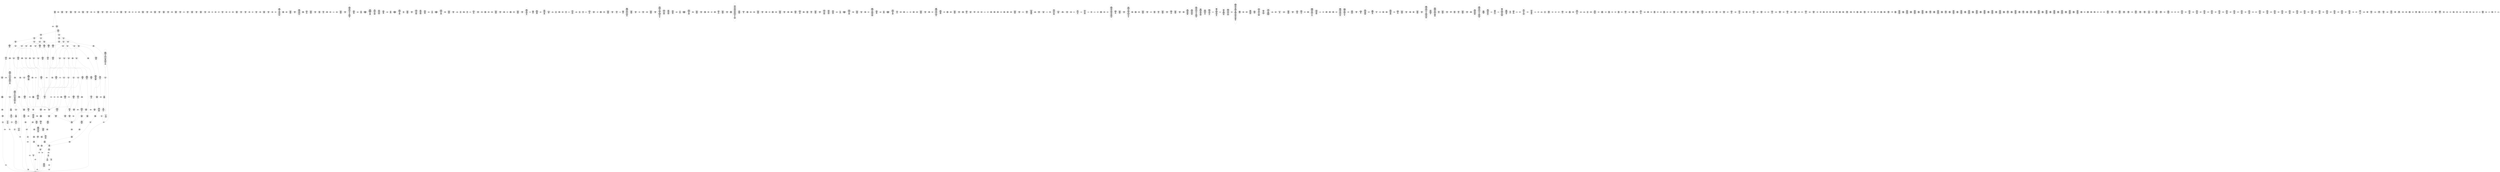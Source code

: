 /* Generated by GvGen v.1.0 (https://www.github.com/stricaud/gvgen) */

digraph G {
compound=true;
   node1 [label="[anywhere]"];
   node2 [label="# 0x0
PUSHX Data
PUSHX Data
MSTORE
CALLVALUE
ISZERO
PUSHX Data
JUMPI
"];
   node3 [label="# 0xc
PUSHX Data
REVERT
"];
   node4 [label="# 0x10
JUMPDEST
PUSHX LogicData
CALLDATASIZE
LT
PUSHX Data
JUMPI
"];
   node5 [label="# 0x1a
PUSHX Data
CALLDATALOAD
PUSHX BitData
SHR
PUSHX LogicData
GT
PUSHX Data
JUMPI
"];
   node6 [label="# 0x2b
PUSHX LogicData
GT
PUSHX Data
JUMPI
"];
   node7 [label="# 0x36
PUSHX LogicData
GT
PUSHX Data
JUMPI
"];
   node8 [label="# 0x41
PUSHX LogicData
EQ
PUSHX Data
JUMPI
"];
   node9 [label="# 0x4c
PUSHX LogicData
EQ
PUSHX Data
JUMPI
"];
   node10 [label="# 0x57
PUSHX LogicData
EQ
PUSHX Data
JUMPI
"];
   node11 [label="# 0x62
PUSHX LogicData
EQ
PUSHX Data
JUMPI
"];
   node12 [label="# 0x6d
PUSHX Data
JUMP
"];
   node13 [label="# 0x71
JUMPDEST
PUSHX LogicData
EQ
PUSHX Data
JUMPI
"];
   node14 [label="# 0x7d
PUSHX LogicData
EQ
PUSHX Data
JUMPI
"];
   node15 [label="# 0x88
PUSHX LogicData
EQ
PUSHX Data
JUMPI
"];
   node16 [label="# 0x93
PUSHX Data
JUMP
"];
   node17 [label="# 0x97
JUMPDEST
PUSHX LogicData
GT
PUSHX Data
JUMPI
"];
   node18 [label="# 0xa3
PUSHX LogicData
EQ
PUSHX Data
JUMPI
"];
   node19 [label="# 0xae
PUSHX LogicData
EQ
PUSHX Data
JUMPI
"];
   node20 [label="# 0xb9
PUSHX LogicData
EQ
PUSHX Data
JUMPI
"];
   node21 [label="# 0xc4
PUSHX LogicData
EQ
PUSHX Data
JUMPI
"];
   node22 [label="# 0xcf
PUSHX Data
JUMP
"];
   node23 [label="# 0xd3
JUMPDEST
PUSHX LogicData
EQ
PUSHX Data
JUMPI
"];
   node24 [label="# 0xdf
PUSHX LogicData
EQ
PUSHX Data
JUMPI
"];
   node25 [label="# 0xea
PUSHX LogicData
EQ
PUSHX Data
JUMPI
"];
   node26 [label="# 0xf5
PUSHX Data
JUMP
"];
   node27 [label="# 0xf9
JUMPDEST
PUSHX LogicData
GT
PUSHX Data
JUMPI
"];
   node28 [label="# 0x105
PUSHX LogicData
GT
PUSHX Data
JUMPI
"];
   node29 [label="# 0x110
PUSHX LogicData
EQ
PUSHX Data
JUMPI
"];
   node30 [label="# 0x11b
PUSHX LogicData
EQ
PUSHX Data
JUMPI
"];
   node31 [label="# 0x126
PUSHX LogicData
EQ
PUSHX Data
JUMPI
"];
   node32 [label="# 0x131
PUSHX LogicData
EQ
PUSHX Data
JUMPI
"];
   node33 [label="# 0x13c
PUSHX Data
JUMP
"];
   node34 [label="# 0x140
JUMPDEST
PUSHX LogicData
EQ
PUSHX Data
JUMPI
"];
   node35 [label="# 0x14c
PUSHX LogicData
EQ
PUSHX Data
JUMPI
"];
   node36 [label="# 0x157
PUSHX LogicData
EQ
PUSHX Data
JUMPI
"];
   node37 [label="# 0x162
PUSHX Data
JUMP
"];
   node38 [label="# 0x166
JUMPDEST
PUSHX LogicData
GT
PUSHX Data
JUMPI
"];
   node39 [label="# 0x172
PUSHX LogicData
EQ
PUSHX Data
JUMPI
"];
   node40 [label="# 0x17d
PUSHX LogicData
EQ
PUSHX Data
JUMPI
"];
   node41 [label="# 0x188
PUSHX LogicData
EQ
PUSHX Data
JUMPI
"];
   node42 [label="# 0x193
PUSHX LogicData
EQ
PUSHX Data
JUMPI
"];
   node43 [label="# 0x19e
PUSHX Data
JUMP
"];
   node44 [label="# 0x1a2
JUMPDEST
PUSHX LogicData
EQ
PUSHX Data
JUMPI
"];
   node45 [label="# 0x1ae
PUSHX LogicData
EQ
PUSHX Data
JUMPI
"];
   node46 [label="# 0x1b9
PUSHX LogicData
EQ
PUSHX Data
JUMPI
"];
   node47 [label="# 0x1c4
JUMPDEST
PUSHX Data
REVERT
"];
   node48 [label="# 0x1c9
JUMPDEST
PUSHX Data
PUSHX ArithData
CALLDATASIZE
SUB
PUSHX Data
ADD
PUSHX Data
JUMP
"];
   node49 [label="# 0x1de
JUMPDEST
PUSHX Data
JUMP
"];
   node50 [label="# 0x1e3
JUMPDEST
PUSHX MemData
MLOAD
PUSHX Data
PUSHX Data
JUMP
"];
   node51 [label="# 0x1f0
JUMPDEST
PUSHX MemData
MLOAD
SUB
RETURN
"];
   node52 [label="# 0x1f9
JUMPDEST
PUSHX Data
PUSHX Data
JUMP
"];
   node53 [label="# 0x201
JUMPDEST
PUSHX MemData
MLOAD
PUSHX Data
PUSHX Data
JUMP
"];
   node54 [label="# 0x20e
JUMPDEST
PUSHX MemData
MLOAD
SUB
RETURN
"];
   node55 [label="# 0x217
JUMPDEST
PUSHX Data
PUSHX ArithData
CALLDATASIZE
SUB
PUSHX Data
ADD
PUSHX Data
JUMP
"];
   node56 [label="# 0x22c
JUMPDEST
PUSHX Data
JUMP
"];
   node57 [label="# 0x231
JUMPDEST
PUSHX MemData
MLOAD
PUSHX Data
PUSHX Data
JUMP
"];
   node58 [label="# 0x23e
JUMPDEST
PUSHX MemData
MLOAD
SUB
RETURN
"];
   node59 [label="# 0x247
JUMPDEST
PUSHX Data
PUSHX ArithData
CALLDATASIZE
SUB
PUSHX Data
ADD
PUSHX Data
JUMP
"];
   node60 [label="# 0x25c
JUMPDEST
PUSHX Data
JUMP
"];
   node61 [label="# 0x261
JUMPDEST
STOP
"];
   node62 [label="# 0x263
JUMPDEST
PUSHX Data
PUSHX Data
JUMP
"];
   node63 [label="# 0x26b
JUMPDEST
PUSHX MemData
MLOAD
PUSHX Data
PUSHX Data
JUMP
"];
   node64 [label="# 0x278
JUMPDEST
PUSHX MemData
MLOAD
SUB
RETURN
"];
   node65 [label="# 0x281
JUMPDEST
PUSHX Data
PUSHX Data
JUMP
"];
   node66 [label="# 0x289
JUMPDEST
PUSHX MemData
MLOAD
PUSHX Data
PUSHX Data
JUMP
"];
   node67 [label="# 0x296
JUMPDEST
PUSHX MemData
MLOAD
SUB
RETURN
"];
   node68 [label="# 0x29f
JUMPDEST
PUSHX Data
PUSHX ArithData
CALLDATASIZE
SUB
PUSHX Data
ADD
PUSHX Data
JUMP
"];
   node69 [label="# 0x2b4
JUMPDEST
PUSHX Data
JUMP
"];
   node70 [label="# 0x2b9
JUMPDEST
STOP
"];
   node71 [label="# 0x2bb
JUMPDEST
PUSHX Data
PUSHX ArithData
CALLDATASIZE
SUB
PUSHX Data
ADD
PUSHX Data
JUMP
"];
   node72 [label="# 0x2d0
JUMPDEST
PUSHX Data
JUMP
"];
   node73 [label="# 0x2d5
JUMPDEST
PUSHX MemData
MLOAD
PUSHX Data
PUSHX Data
JUMP
"];
   node74 [label="# 0x2e2
JUMPDEST
PUSHX MemData
MLOAD
SUB
RETURN
"];
   node75 [label="# 0x2eb
JUMPDEST
PUSHX Data
PUSHX ArithData
CALLDATASIZE
SUB
PUSHX Data
ADD
PUSHX Data
JUMP
"];
   node76 [label="# 0x300
JUMPDEST
PUSHX Data
JUMP
"];
   node77 [label="# 0x305
JUMPDEST
STOP
"];
   node78 [label="# 0x307
JUMPDEST
PUSHX Data
PUSHX Data
JUMP
"];
   node79 [label="# 0x30f
JUMPDEST
STOP
"];
   node80 [label="# 0x311
JUMPDEST
PUSHX Data
PUSHX ArithData
CALLDATASIZE
SUB
PUSHX Data
ADD
PUSHX Data
JUMP
"];
   node81 [label="# 0x326
JUMPDEST
PUSHX Data
JUMP
"];
   node82 [label="# 0x32b
JUMPDEST
PUSHX MemData
MLOAD
PUSHX Data
PUSHX Data
JUMP
"];
   node83 [label="# 0x338
JUMPDEST
PUSHX MemData
MLOAD
SUB
RETURN
"];
   node84 [label="# 0x341
JUMPDEST
PUSHX Data
PUSHX ArithData
CALLDATASIZE
SUB
PUSHX Data
ADD
PUSHX Data
JUMP
"];
   node85 [label="# 0x356
JUMPDEST
PUSHX Data
JUMP
"];
   node86 [label="# 0x35b
JUMPDEST
PUSHX MemData
MLOAD
PUSHX Data
PUSHX Data
JUMP
"];
   node87 [label="# 0x368
JUMPDEST
PUSHX MemData
MLOAD
SUB
RETURN
"];
   node88 [label="# 0x371
JUMPDEST
PUSHX Data
PUSHX Data
JUMP
"];
   node89 [label="# 0x379
JUMPDEST
PUSHX MemData
MLOAD
PUSHX Data
PUSHX Data
JUMP
"];
   node90 [label="# 0x386
JUMPDEST
PUSHX MemData
MLOAD
SUB
RETURN
"];
   node91 [label="# 0x38f
JUMPDEST
PUSHX Data
PUSHX ArithData
CALLDATASIZE
SUB
PUSHX Data
ADD
PUSHX Data
JUMP
"];
   node92 [label="# 0x3a4
JUMPDEST
PUSHX Data
JUMP
"];
   node93 [label="# 0x3a9
JUMPDEST
PUSHX MemData
MLOAD
PUSHX Data
PUSHX Data
JUMP
"];
   node94 [label="# 0x3b6
JUMPDEST
PUSHX MemData
MLOAD
SUB
RETURN
"];
   node95 [label="# 0x3bf
JUMPDEST
PUSHX Data
PUSHX Data
JUMP
"];
   node96 [label="# 0x3c7
JUMPDEST
STOP
"];
   node97 [label="# 0x3c9
JUMPDEST
PUSHX Data
PUSHX Data
JUMP
"];
   node98 [label="# 0x3d1
JUMPDEST
PUSHX MemData
MLOAD
PUSHX Data
PUSHX Data
JUMP
"];
   node99 [label="# 0x3de
JUMPDEST
PUSHX MemData
MLOAD
SUB
RETURN
"];
   node100 [label="# 0x3e7
JUMPDEST
PUSHX Data
PUSHX Data
JUMP
"];
   node101 [label="# 0x3ef
JUMPDEST
PUSHX MemData
MLOAD
PUSHX Data
PUSHX Data
JUMP
"];
   node102 [label="# 0x3fc
JUMPDEST
PUSHX MemData
MLOAD
SUB
RETURN
"];
   node103 [label="# 0x405
JUMPDEST
PUSHX Data
PUSHX Data
JUMP
"];
   node104 [label="# 0x40d
JUMPDEST
PUSHX MemData
MLOAD
PUSHX Data
PUSHX Data
JUMP
"];
   node105 [label="# 0x41a
JUMPDEST
PUSHX MemData
MLOAD
SUB
RETURN
"];
   node106 [label="# 0x423
JUMPDEST
PUSHX Data
PUSHX ArithData
CALLDATASIZE
SUB
PUSHX Data
ADD
PUSHX Data
JUMP
"];
   node107 [label="# 0x438
JUMPDEST
PUSHX Data
JUMP
"];
   node108 [label="# 0x43d
JUMPDEST
STOP
"];
   node109 [label="# 0x43f
JUMPDEST
PUSHX Data
PUSHX ArithData
CALLDATASIZE
SUB
PUSHX Data
ADD
PUSHX Data
JUMP
"];
   node110 [label="# 0x454
JUMPDEST
PUSHX Data
JUMP
"];
   node111 [label="# 0x459
JUMPDEST
STOP
"];
   node112 [label="# 0x45b
JUMPDEST
PUSHX Data
PUSHX Data
JUMP
"];
   node113 [label="# 0x463
JUMPDEST
PUSHX MemData
MLOAD
PUSHX Data
PUSHX Data
JUMP
"];
   node114 [label="# 0x470
JUMPDEST
PUSHX MemData
MLOAD
SUB
RETURN
"];
   node115 [label="# 0x479
JUMPDEST
PUSHX Data
PUSHX ArithData
CALLDATASIZE
SUB
PUSHX Data
ADD
PUSHX Data
JUMP
"];
   node116 [label="# 0x48e
JUMPDEST
PUSHX Data
JUMP
"];
   node117 [label="# 0x493
JUMPDEST
STOP
"];
   node118 [label="# 0x495
JUMPDEST
PUSHX Data
PUSHX ArithData
CALLDATASIZE
SUB
PUSHX Data
ADD
PUSHX Data
JUMP
"];
   node119 [label="# 0x4aa
JUMPDEST
PUSHX Data
JUMP
"];
   node120 [label="# 0x4af
JUMPDEST
PUSHX MemData
MLOAD
PUSHX Data
PUSHX Data
JUMP
"];
   node121 [label="# 0x4bc
JUMPDEST
PUSHX MemData
MLOAD
SUB
RETURN
"];
   node122 [label="# 0x4c5
JUMPDEST
PUSHX Data
PUSHX Data
JUMP
"];
   node123 [label="# 0x4cd
JUMPDEST
PUSHX MemData
MLOAD
PUSHX Data
PUSHX Data
JUMP
"];
   node124 [label="# 0x4da
JUMPDEST
PUSHX MemData
MLOAD
SUB
RETURN
"];
   node125 [label="# 0x4e3
JUMPDEST
PUSHX Data
PUSHX ArithData
CALLDATASIZE
SUB
PUSHX Data
ADD
PUSHX Data
JUMP
"];
   node126 [label="# 0x4f8
JUMPDEST
PUSHX Data
JUMP
"];
   node127 [label="# 0x4fd
JUMPDEST
STOP
"];
   node128 [label="# 0x4ff
JUMPDEST
PUSHX Data
PUSHX Data
JUMP
"];
   node129 [label="# 0x507
JUMPDEST
PUSHX MemData
MLOAD
PUSHX Data
PUSHX Data
JUMP
"];
   node130 [label="# 0x514
JUMPDEST
PUSHX MemData
MLOAD
SUB
RETURN
"];
   node131 [label="# 0x51d
JUMPDEST
PUSHX Data
PUSHX ArithData
CALLDATASIZE
SUB
PUSHX Data
ADD
PUSHX Data
JUMP
"];
   node132 [label="# 0x532
JUMPDEST
PUSHX Data
JUMP
"];
   node133 [label="# 0x537
JUMPDEST
PUSHX MemData
MLOAD
PUSHX Data
PUSHX Data
JUMP
"];
   node134 [label="# 0x544
JUMPDEST
PUSHX MemData
MLOAD
SUB
RETURN
"];
   node135 [label="# 0x54d
JUMPDEST
PUSHX Data
PUSHX ArithData
CALLDATASIZE
SUB
PUSHX Data
ADD
PUSHX Data
JUMP
"];
   node136 [label="# 0x562
JUMPDEST
PUSHX Data
JUMP
"];
   node137 [label="# 0x567
JUMPDEST
STOP
"];
   node138 [label="# 0x569
JUMPDEST
PUSHX Data
PUSHX ArithData
PUSHX BitData
NOT
AND
PUSHX BitData
NOT
AND
MSTORE
PUSHX ArithData
ADD
MSTORE
PUSHX ArithData
ADD
PUSHX Data
SHA3
PUSHX ArithData
SLOAD
PUSHX ArithData
EXP
DIV
PUSHX BitData
AND
JUMP
"];
   node139 [label="# 0x5d0
JUMPDEST
PUSHX Data
PUSHX StorData
SLOAD
PUSHX ArithData
PUSHX BitData
AND
ISZERO
PUSHX ArithData
MUL
SUB
AND
PUSHX Data
DIV
PUSHX ArithData
ADD
PUSHX ArithData
DIV
MUL
PUSHX ArithData
ADD
PUSHX MemData
MLOAD
ADD
PUSHX Data
MSTORE
MSTORE
PUSHX ArithData
ADD
SLOAD
PUSHX ArithData
PUSHX BitData
AND
ISZERO
PUSHX ArithData
MUL
SUB
AND
PUSHX Data
DIV
ISZERO
PUSHX Data
JUMPI
"];
   node140 [label="# 0x622
PUSHX LogicData
LT
PUSHX Data
JUMPI
"];
   node141 [label="# 0x62a
PUSHX ArithData
SLOAD
DIV
MUL
MSTORE
PUSHX ArithData
ADD
PUSHX Data
JUMP
"];
   node142 [label="# 0x63d
JUMPDEST
ADD
PUSHX Data
MSTORE
PUSHX Data
PUSHX Data
SHA3
"];
   node143 [label="# 0x64b
JUMPDEST
SLOAD
MSTORE
PUSHX ArithData
ADD
PUSHX ArithData
ADD
GT
PUSHX Data
JUMPI
"];
   node144 [label="# 0x65f
SUB
PUSHX BitData
AND
ADD
"];
   node145 [label="# 0x668
JUMPDEST
JUMP
"];
   node146 [label="# 0x672
JUMPDEST
PUSHX Data
PUSHX Data
PUSHX Data
JUMP
"];
   node147 [label="# 0x67d
JUMPDEST
PUSHX Data
JUMPI
"];
   node148 [label="# 0x682
PUSHX MemData
MLOAD
PUSHX Data
MSTORE
PUSHX ArithData
ADD
PUSHX Data
PUSHX Data
JUMP
"];
   node149 [label="# 0x6b3
JUMPDEST
PUSHX MemData
MLOAD
SUB
REVERT
"];
   node150 [label="# 0x6bc
JUMPDEST
PUSHX Data
PUSHX ArithData
MSTORE
PUSHX ArithData
ADD
MSTORE
PUSHX ArithData
ADD
PUSHX Data
SHA3
PUSHX ArithData
SLOAD
PUSHX ArithData
EXP
DIV
PUSHX BitData
AND
JUMP
"];
   node151 [label="# 0x6f7
JUMPDEST
PUSHX Data
PUSHX Data
PUSHX Data
JUMP
"];
   node152 [label="# 0x702
JUMPDEST
PUSHX BitData
AND
PUSHX BitData
AND
EQ
ISZERO
PUSHX Data
JUMPI
"];
   node153 [label="# 0x739
PUSHX MemData
MLOAD
PUSHX Data
MSTORE
PUSHX ArithData
ADD
PUSHX Data
PUSHX Data
JUMP
"];
   node154 [label="# 0x76a
JUMPDEST
PUSHX MemData
MLOAD
SUB
REVERT
"];
   node155 [label="# 0x773
JUMPDEST
PUSHX BitData
AND
PUSHX Data
PUSHX Data
JUMP
"];
   node156 [label="# 0x792
JUMPDEST
PUSHX BitData
AND
EQ
PUSHX Data
JUMPI
"];
   node157 [label="# 0x7af
PUSHX Data
PUSHX Data
PUSHX Data
JUMP
"];
   node158 [label="# 0x7bb
JUMPDEST
PUSHX Data
JUMP
"];
   node159 [label="# 0x7c0
JUMPDEST
"];
   node160 [label="# 0x7c1
JUMPDEST
PUSHX Data
JUMPI
"];
   node161 [label="# 0x7c6
PUSHX MemData
MLOAD
PUSHX Data
MSTORE
PUSHX ArithData
ADD
PUSHX Data
PUSHX Data
JUMP
"];
   node162 [label="# 0x7f7
JUMPDEST
PUSHX MemData
MLOAD
SUB
REVERT
"];
   node163 [label="# 0x800
JUMPDEST
PUSHX Data
PUSHX ArithData
MSTORE
PUSHX ArithData
ADD
MSTORE
PUSHX ArithData
ADD
PUSHX Data
SHA3
PUSHX ArithData
PUSHX ArithData
EXP
SLOAD
PUSHX ArithData
MUL
NOT
AND
PUSHX BitData
AND
MUL
OR
SSTORE
PUSHX BitData
AND
PUSHX BitData
AND
PUSHX Data
PUSHX MemData
MLOAD
PUSHX MemData
MLOAD
SUB
LOGX
JUMP
"];
   node164 [label="# 0x8b2
JUMPDEST
PUSHX Data
PUSHX Data
PUSHX StorData
PUSHX ArithData
SLOAD
PUSHX ArithData
EXP
DIV
PUSHX BitData
AND
PUSHX BitData
AND
PUSHX Data
PUSHX Data
PUSHX Data
JUMP
"];
   node165 [label="# 0x8fc
JUMPDEST
PUSHX MemData
MLOAD
PUSHX BitData
AND
PUSHX BitData
SHL
MSTORE
PUSHX ArithData
ADD
PUSHX Data
PUSHX Data
JUMP
"];
   node166 [label="# 0x918
JUMPDEST
PUSHX Data
PUSHX MemData
MLOAD
SUB
EXTCODESIZE
ISZERO
ISZERO
PUSHX Data
JUMPI
"];
   node167 [label="# 0x92c
PUSHX Data
REVERT
"];
   node168 [label="# 0x930
JUMPDEST
GAS
STATICCALL
ISZERO
ISZERO
PUSHX Data
JUMPI
"];
   node169 [label="# 0x93b
RETURNDATASIZE
PUSHX Data
RETURNDATACOPY
RETURNDATASIZE
PUSHX Data
REVERT
"];
   node170 [label="# 0x944
JUMPDEST
PUSHX MemData
MLOAD
RETURNDATASIZE
PUSHX Data
RETURNDATACOPY
RETURNDATASIZE
PUSHX BitData
NOT
PUSHX ArithData
ADD
AND
ADD
PUSHX Data
MSTORE
PUSHX Data
ADD
PUSHX Data
JUMP
"];
   node171 [label="# 0x96d
JUMPDEST
PUSHX Data
MLOAD
PUSHX StorData
PUSHX ArithData
SLOAD
PUSHX ArithData
EXP
DIV
PUSHX BitData
AND
PUSHX BitData
AND
PUSHX Data
PUSHX Data
PUSHX Data
JUMP
"];
   node172 [label="# 0x9bc
JUMPDEST
ADDRESS
PUSHX MemData
MLOAD
PUSHX BitData
AND
PUSHX BitData
SHL
MSTORE
PUSHX ArithData
ADD
PUSHX Data
PUSHX Data
JUMP
"];
   node173 [label="# 0x9da
JUMPDEST
PUSHX Data
PUSHX MemData
MLOAD
SUB
EXTCODESIZE
ISZERO
ISZERO
PUSHX Data
JUMPI
"];
   node174 [label="# 0x9ee
PUSHX Data
REVERT
"];
   node175 [label="# 0x9f2
JUMPDEST
GAS
STATICCALL
ISZERO
ISZERO
PUSHX Data
JUMPI
"];
   node176 [label="# 0x9fd
RETURNDATASIZE
PUSHX Data
RETURNDATACOPY
RETURNDATASIZE
PUSHX Data
REVERT
"];
   node177 [label="# 0xa06
JUMPDEST
PUSHX MemData
MLOAD
RETURNDATASIZE
PUSHX BitData
NOT
PUSHX ArithData
ADD
AND
ADD
PUSHX Data
MSTORE
PUSHX Data
ADD
PUSHX Data
JUMP
"];
   node178 [label="# 0xa2a
JUMPDEST
LT
ISZERO
PUSHX Data
JUMPI
"];
   node179 [label="# 0xa31
PUSHX MemData
MLOAD
PUSHX Data
MSTORE
PUSHX ArithData
ADD
PUSHX Data
PUSHX Data
JUMP
"];
   node180 [label="# 0xa62
JUMPDEST
PUSHX MemData
MLOAD
SUB
REVERT
"];
   node181 [label="# 0xa6b
JUMPDEST
PUSHX StorData
PUSHX ArithData
SLOAD
PUSHX ArithData
EXP
DIV
PUSHX BitData
AND
PUSHX BitData
AND
PUSHX Data
PUSHX Data
PUSHX Data
JUMP
"];
   node182 [label="# 0xab1
JUMPDEST
ADDRESS
PUSHX MemData
MLOAD
PUSHX BitData
AND
PUSHX BitData
SHL
MSTORE
PUSHX ArithData
ADD
PUSHX Data
PUSHX Data
JUMP
"];
   node183 [label="# 0xad1
JUMPDEST
PUSHX Data
PUSHX MemData
MLOAD
SUB
PUSHX Data
EXTCODESIZE
ISZERO
ISZERO
PUSHX Data
JUMPI
"];
   node184 [label="# 0xae7
PUSHX Data
REVERT
"];
   node185 [label="# 0xaeb
JUMPDEST
GAS
CALL
ISZERO
ISZERO
PUSHX Data
JUMPI
"];
   node186 [label="# 0xaf6
RETURNDATASIZE
PUSHX Data
RETURNDATACOPY
RETURNDATASIZE
PUSHX Data
REVERT
"];
   node187 [label="# 0xaff
JUMPDEST
PUSHX MemData
MLOAD
RETURNDATASIZE
PUSHX BitData
NOT
PUSHX ArithData
ADD
AND
ADD
PUSHX Data
MSTORE
PUSHX Data
ADD
PUSHX Data
JUMP
"];
   node188 [label="# 0xb23
JUMPDEST
PUSHX Data
JUMPI
"];
   node189 [label="# 0xb28
PUSHX MemData
MLOAD
PUSHX Data
MSTORE
PUSHX ArithData
ADD
PUSHX Data
PUSHX Data
JUMP
"];
   node190 [label="# 0xb59
JUMPDEST
PUSHX MemData
MLOAD
SUB
REVERT
"];
   node191 [label="# 0xb62
JUMPDEST
PUSHX Data
"];
   node192 [label="# 0xb68
JUMPDEST
LT
ISZERO
PUSHX Data
JUMPI
"];
   node193 [label="# 0xb71
PUSHX Data
PUSHX Data
PUSHX Data
JUMP
"];
   node194 [label="# 0xb7b
JUMPDEST
MLOAD
LT
PUSHX Data
JUMPI
"];
   node195 [label="# 0xb86
INVALID
"];
   node196 [label="# 0xb87
JUMPDEST
PUSHX ArithData
MUL
PUSHX ArithData
ADD
ADD
MLOAD
PUSHX Data
JUMP
"];
   node197 [label="# 0xb94
JUMPDEST
PUSHX ArithData
ADD
PUSHX Data
JUMP
"];
   node198 [label="# 0xba1
JUMPDEST
PUSHX Data
JUMP
"];
   node199 [label="# 0xbab
JUMPDEST
PUSHX Data
PUSHX StorData
SLOAD
JUMP
"];
   node200 [label="# 0xbb8
JUMPDEST
PUSHX Data
PUSHX Data
PUSHX Data
JUMP
"];
   node201 [label="# 0xbc3
JUMPDEST
PUSHX Data
JUMP
"];
   node202 [label="# 0xbc9
JUMPDEST
PUSHX Data
JUMPI
"];
   node203 [label="# 0xbce
PUSHX MemData
MLOAD
PUSHX Data
MSTORE
PUSHX ArithData
ADD
PUSHX Data
PUSHX Data
JUMP
"];
   node204 [label="# 0xbff
JUMPDEST
PUSHX MemData
MLOAD
SUB
REVERT
"];
   node205 [label="# 0xc08
JUMPDEST
PUSHX Data
PUSHX Data
JUMP
"];
   node206 [label="# 0xc13
JUMPDEST
JUMP
"];
   node207 [label="# 0xc18
JUMPDEST
PUSHX Data
PUSHX Data
PUSHX Data
JUMP
"];
   node208 [label="# 0xc23
JUMPDEST
LT
PUSHX Data
JUMPI
"];
   node209 [label="# 0xc2a
PUSHX MemData
MLOAD
PUSHX Data
MSTORE
PUSHX ArithData
ADD
PUSHX Data
PUSHX Data
JUMP
"];
   node210 [label="# 0xc5b
JUMPDEST
PUSHX MemData
MLOAD
SUB
REVERT
"];
   node211 [label="# 0xc64
JUMPDEST
PUSHX Data
PUSHX ArithData
PUSHX BitData
AND
PUSHX BitData
AND
MSTORE
PUSHX ArithData
ADD
MSTORE
PUSHX ArithData
ADD
PUSHX Data
SHA3
SLOAD
LT
PUSHX Data
JUMPI
"];
   node212 [label="# 0xcad
INVALID
"];
   node213 [label="# 0xcae
JUMPDEST
PUSHX Data
MSTORE
PUSHX Data
PUSHX Data
SHA3
ADD
SLOAD
JUMP
"];
   node214 [label="# 0xcc1
JUMPDEST
PUSHX Data
PUSHX MemData
MLOAD
PUSHX ArithData
ADD
PUSHX Data
MSTORE
PUSHX Data
MSTORE
PUSHX Data
JUMP
"];
   node215 [label="# 0xcdc
JUMPDEST
JUMP
"];
   node216 [label="# 0xce1
JUMPDEST
PUSHX Data
PUSHX Data
PUSHX Data
PUSHX Data
JUMP
"];
   node217 [label="# 0xcee
JUMPDEST
PUSHX Data
JUMP
"];
   node218 [label="# 0xcf3
JUMPDEST
PUSHX Data
PUSHX MemData
MLOAD
MSTORE
PUSHX ArithData
MUL
PUSHX ArithData
ADD
ADD
PUSHX Data
MSTORE
ISZERO
PUSHX Data
JUMPI
"];
   node219 [label="# 0xd12
PUSHX ArithData
ADD
PUSHX ArithData
MUL
CODESIZE
CODECOPY
ADD
"];
   node220 [label="# 0xd26
JUMPDEST
PUSHX Data
"];
   node221 [label="# 0xd2f
JUMPDEST
LT
ISZERO
PUSHX Data
JUMPI
"];
   node222 [label="# 0xd38
PUSHX Data
PUSHX Data
PUSHX Data
JUMP
"];
   node223 [label="# 0xd42
JUMPDEST
PUSHX Data
JUMP
"];
   node224 [label="# 0xd48
JUMPDEST
MLOAD
LT
PUSHX Data
JUMPI
"];
   node225 [label="# 0xd53
INVALID
"];
   node226 [label="# 0xd54
JUMPDEST
PUSHX ArithData
MUL
PUSHX ArithData
ADD
ADD
MSTORE
PUSHX ArithData
ADD
PUSHX Data
JUMP
"];
   node227 [label="# 0xd6d
JUMPDEST
PUSHX Data
"];
   node228 [label="# 0xd74
JUMPDEST
LT
ISZERO
PUSHX Data
JUMPI
"];
   node229 [label="# 0xd7d
PUSHX Data
MLOAD
LT
PUSHX Data
JUMPI
"];
   node230 [label="# 0xd8a
INVALID
"];
   node231 [label="# 0xd8b
JUMPDEST
PUSHX ArithData
MUL
PUSHX ArithData
ADD
ADD
MLOAD
PUSHX Data
JUMP
"];
   node232 [label="# 0xd98
JUMPDEST
PUSHX ArithData
ADD
PUSHX Data
JUMP
"];
   node233 [label="# 0xda5
JUMPDEST
JUMP
"];
   node234 [label="# 0xdaa
JUMPDEST
PUSHX Data
PUSHX Data
PUSHX Data
JUMP
"];
   node235 [label="# 0xdb4
JUMPDEST
LT
PUSHX Data
JUMPI
"];
   node236 [label="# 0xdbb
PUSHX MemData
MLOAD
PUSHX Data
MSTORE
PUSHX ArithData
ADD
PUSHX Data
PUSHX Data
JUMP
"];
   node237 [label="# 0xdec
JUMPDEST
PUSHX MemData
MLOAD
SUB
REVERT
"];
   node238 [label="# 0xdf5
JUMPDEST
PUSHX StorData
SLOAD
LT
PUSHX Data
JUMPI
"];
   node239 [label="# 0xe01
INVALID
"];
   node240 [label="# 0xe02
JUMPDEST
PUSHX Data
MSTORE
PUSHX Data
PUSHX Data
SHA3
ADD
SLOAD
JUMP
"];
   node241 [label="# 0xe14
JUMPDEST
PUSHX Data
PUSHX Data
PUSHX ArithData
MSTORE
PUSHX ArithData
ADD
MSTORE
PUSHX ArithData
ADD
PUSHX Data
SHA3
PUSHX ArithData
SLOAD
PUSHX ArithData
EXP
DIV
PUSHX BitData
AND
PUSHX BitData
PUSHX BitData
AND
PUSHX BitData
AND
EQ
ISZERO
PUSHX Data
JUMPI
"];
   node242 [label="# 0xe83
PUSHX MemData
MLOAD
PUSHX Data
MSTORE
PUSHX ArithData
ADD
PUSHX Data
PUSHX Data
JUMP
"];
   node243 [label="# 0xeb4
JUMPDEST
PUSHX MemData
MLOAD
SUB
REVERT
"];
   node244 [label="# 0xebd
JUMPDEST
JUMP
"];
   node245 [label="# 0xec6
JUMPDEST
PUSHX Data
PUSHX StorData
SLOAD
PUSHX ArithData
PUSHX BitData
AND
ISZERO
PUSHX ArithData
MUL
SUB
AND
PUSHX Data
DIV
PUSHX ArithData
ADD
PUSHX ArithData
DIV
MUL
PUSHX ArithData
ADD
PUSHX MemData
MLOAD
ADD
PUSHX Data
MSTORE
MSTORE
PUSHX ArithData
ADD
SLOAD
PUSHX ArithData
PUSHX BitData
AND
ISZERO
PUSHX ArithData
MUL
SUB
AND
PUSHX Data
DIV
ISZERO
PUSHX Data
JUMPI
"];
   node246 [label="# 0xf18
PUSHX LogicData
LT
PUSHX Data
JUMPI
"];
   node247 [label="# 0xf20
PUSHX ArithData
SLOAD
DIV
MUL
MSTORE
PUSHX ArithData
ADD
PUSHX Data
JUMP
"];
   node248 [label="# 0xf33
JUMPDEST
ADD
PUSHX Data
MSTORE
PUSHX Data
PUSHX Data
SHA3
"];
   node249 [label="# 0xf41
JUMPDEST
SLOAD
MSTORE
PUSHX ArithData
ADD
PUSHX ArithData
ADD
GT
PUSHX Data
JUMPI
"];
   node250 [label="# 0xf55
SUB
PUSHX BitData
AND
ADD
"];
   node251 [label="# 0xf5e
JUMPDEST
JUMP
"];
   node252 [label="# 0xf68
JUMPDEST
PUSHX BitData
PUSHX BitData
AND
PUSHX BitData
AND
EQ
ISZERO
PUSHX Data
JUMPI
"];
   node253 [label="# 0xf9f
PUSHX MemData
MLOAD
PUSHX Data
MSTORE
PUSHX ArithData
ADD
PUSHX Data
PUSHX Data
JUMP
"];
   node254 [label="# 0xfd0
JUMPDEST
PUSHX MemData
MLOAD
SUB
REVERT
"];
   node255 [label="# 0xfd9
JUMPDEST
PUSHX Data
PUSHX Data
PUSHX ArithData
PUSHX BitData
AND
PUSHX BitData
AND
MSTORE
PUSHX ArithData
ADD
MSTORE
PUSHX ArithData
ADD
PUSHX Data
SHA3
PUSHX Data
JUMP
"];
   node256 [label="# 0x1020
JUMPDEST
JUMP
"];
   node257 [label="# 0x1027
JUMPDEST
PUSHX Data
PUSHX Data
JUMP
"];
   node258 [label="# 0x102f
JUMPDEST
PUSHX Data
JUMPI
"];
   node259 [label="# 0x1034
PUSHX MemData
MLOAD
PUSHX Data
MSTORE
PUSHX ArithData
ADD
PUSHX Data
PUSHX Data
JUMP
"];
   node260 [label="# 0x1065
JUMPDEST
PUSHX MemData
MLOAD
SUB
REVERT
"];
   node261 [label="# 0x106e
JUMPDEST
PUSHX BitData
PUSHX BitData
AND
PUSHX StorData
PUSHX ArithData
SLOAD
PUSHX ArithData
EXP
DIV
PUSHX BitData
AND
PUSHX BitData
AND
PUSHX Data
PUSHX MemData
MLOAD
PUSHX MemData
MLOAD
SUB
LOGX
PUSHX BitData
PUSHX StorData
PUSHX ArithData
PUSHX ArithData
EXP
SLOAD
PUSHX ArithData
MUL
NOT
AND
PUSHX BitData
AND
MUL
OR
SSTORE
JUMP
"];
   node262 [label="# 0x112f
JUMPDEST
PUSHX Data
PUSHX StorData
PUSHX ArithData
SLOAD
PUSHX ArithData
EXP
DIV
PUSHX BitData
AND
JUMP
"];
   node263 [label="# 0x1159
JUMPDEST
PUSHX Data
PUSHX StorData
PUSHX ArithData
SLOAD
PUSHX ArithData
EXP
DIV
PUSHX BitData
AND
PUSHX BitData
AND
PUSHX Data
PUSHX Data
JUMP
"];
   node264 [label="# 0x119c
JUMPDEST
PUSHX BitData
AND
EQ
JUMP
"];
   node265 [label="# 0x11b8
JUMPDEST
PUSHX Data
PUSHX StorData
SLOAD
PUSHX ArithData
PUSHX BitData
AND
ISZERO
PUSHX ArithData
MUL
SUB
AND
PUSHX Data
DIV
PUSHX ArithData
ADD
PUSHX ArithData
DIV
MUL
PUSHX ArithData
ADD
PUSHX MemData
MLOAD
ADD
PUSHX Data
MSTORE
MSTORE
PUSHX ArithData
ADD
SLOAD
PUSHX ArithData
PUSHX BitData
AND
ISZERO
PUSHX ArithData
MUL
SUB
AND
PUSHX Data
DIV
ISZERO
PUSHX Data
JUMPI
"];
   node266 [label="# 0x120a
PUSHX LogicData
LT
PUSHX Data
JUMPI
"];
   node267 [label="# 0x1212
PUSHX ArithData
SLOAD
DIV
MUL
MSTORE
PUSHX ArithData
ADD
PUSHX Data
JUMP
"];
   node268 [label="# 0x1225
JUMPDEST
ADD
PUSHX Data
MSTORE
PUSHX Data
PUSHX Data
SHA3
"];
   node269 [label="# 0x1233
JUMPDEST
SLOAD
MSTORE
PUSHX ArithData
ADD
PUSHX ArithData
ADD
GT
PUSHX Data
JUMPI
"];
   node270 [label="# 0x1247
SUB
PUSHX BitData
AND
ADD
"];
   node271 [label="# 0x1250
JUMPDEST
JUMP
"];
   node272 [label="# 0x125a
JUMPDEST
PUSHX StorData
PUSHX ArithData
SLOAD
PUSHX ArithData
EXP
DIV
PUSHX BitData
AND
PUSHX BitData
AND
PUSHX Data
PUSHX Data
PUSHX Data
JUMP
"];
   node273 [label="# 0x12a0
JUMPDEST
ADDRESS
PUSHX MemData
MLOAD
PUSHX BitData
AND
PUSHX BitData
SHL
MSTORE
PUSHX ArithData
ADD
PUSHX Data
PUSHX Data
JUMP
"];
   node274 [label="# 0x12c0
JUMPDEST
PUSHX Data
PUSHX MemData
MLOAD
SUB
PUSHX Data
EXTCODESIZE
ISZERO
ISZERO
PUSHX Data
JUMPI
"];
   node275 [label="# 0x12d6
PUSHX Data
REVERT
"];
   node276 [label="# 0x12da
JUMPDEST
GAS
CALL
ISZERO
ISZERO
PUSHX Data
JUMPI
"];
   node277 [label="# 0x12e5
RETURNDATASIZE
PUSHX Data
RETURNDATACOPY
RETURNDATASIZE
PUSHX Data
REVERT
"];
   node278 [label="# 0x12ee
JUMPDEST
PUSHX MemData
MLOAD
RETURNDATASIZE
PUSHX BitData
NOT
PUSHX ArithData
ADD
AND
ADD
PUSHX Data
MSTORE
PUSHX Data
ADD
PUSHX Data
JUMP
"];
   node279 [label="# 0x1312
JUMPDEST
PUSHX Data
JUMPI
"];
   node280 [label="# 0x1317
PUSHX MemData
MLOAD
PUSHX Data
MSTORE
PUSHX ArithData
ADD
PUSHX Data
PUSHX Data
JUMP
"];
   node281 [label="# 0x1348
JUMPDEST
PUSHX MemData
MLOAD
SUB
REVERT
"];
   node282 [label="# 0x1351
JUMPDEST
PUSHX Data
PUSHX Data
PUSHX Data
JUMP
"];
   node283 [label="# 0x135c
JUMPDEST
PUSHX Data
JUMP
"];
   node284 [label="# 0x1362
JUMPDEST
JUMP
"];
   node285 [label="# 0x1365
JUMPDEST
PUSHX Data
PUSHX Data
JUMP
"];
   node286 [label="# 0x136d
JUMPDEST
PUSHX BitData
AND
PUSHX BitData
AND
EQ
ISZERO
PUSHX Data
JUMPI
"];
   node287 [label="# 0x13a1
PUSHX MemData
MLOAD
PUSHX Data
MSTORE
PUSHX ArithData
ADD
PUSHX Data
PUSHX Data
JUMP
"];
   node288 [label="# 0x13d2
JUMPDEST
PUSHX MemData
MLOAD
SUB
REVERT
"];
   node289 [label="# 0x13db
JUMPDEST
PUSHX Data
PUSHX Data
PUSHX Data
PUSHX Data
JUMP
"];
   node290 [label="# 0x13e8
JUMPDEST
PUSHX BitData
AND
PUSHX BitData
AND
MSTORE
PUSHX ArithData
ADD
MSTORE
PUSHX ArithData
ADD
PUSHX Data
SHA3
PUSHX ArithData
PUSHX BitData
AND
PUSHX BitData
AND
MSTORE
PUSHX ArithData
ADD
MSTORE
PUSHX ArithData
ADD
PUSHX Data
SHA3
PUSHX ArithData
PUSHX ArithData
EXP
SLOAD
PUSHX ArithData
MUL
NOT
AND
ISZERO
ISZERO
MUL
OR
SSTORE
PUSHX BitData
AND
PUSHX Data
PUSHX Data
JUMP
"];
   node291 [label="# 0x1495
JUMPDEST
PUSHX BitData
AND
PUSHX Data
PUSHX MemData
MLOAD
PUSHX Data
PUSHX Data
JUMP
"];
   node292 [label="# 0x14da
JUMPDEST
PUSHX MemData
MLOAD
SUB
LOGX
JUMP
"];
   node293 [label="# 0x14e6
JUMPDEST
PUSHX StorData
PUSHX ArithData
SLOAD
PUSHX ArithData
EXP
DIV
PUSHX BitData
AND
JUMP
"];
   node294 [label="# 0x150c
JUMPDEST
PUSHX Data
PUSHX Data
PUSHX Data
JUMP
"];
   node295 [label="# 0x1517
JUMPDEST
PUSHX Data
JUMP
"];
   node296 [label="# 0x151d
JUMPDEST
PUSHX Data
JUMPI
"];
   node297 [label="# 0x1522
PUSHX MemData
MLOAD
PUSHX Data
MSTORE
PUSHX ArithData
ADD
PUSHX Data
PUSHX Data
JUMP
"];
   node298 [label="# 0x1553
JUMPDEST
PUSHX MemData
MLOAD
SUB
REVERT
"];
   node299 [label="# 0x155c
JUMPDEST
PUSHX Data
PUSHX Data
JUMP
"];
   node300 [label="# 0x1568
JUMPDEST
JUMP
"];
   node301 [label="# 0x156e
JUMPDEST
PUSHX Data
PUSHX Data
PUSHX Data
JUMP
"];
   node302 [label="# 0x1579
JUMPDEST
PUSHX Data
JUMPI
"];
   node303 [label="# 0x157e
PUSHX MemData
MLOAD
PUSHX Data
MSTORE
PUSHX ArithData
ADD
PUSHX Data
PUSHX Data
JUMP
"];
   node304 [label="# 0x15af
JUMPDEST
PUSHX MemData
MLOAD
SUB
REVERT
"];
   node305 [label="# 0x15b8
JUMPDEST
PUSHX Data
PUSHX Data
JUMP
"];
   node306 [label="# 0x15c0
JUMPDEST
PUSHX Data
PUSHX Data
JUMP
"];
   node307 [label="# 0x15c9
JUMPDEST
PUSHX MemData
MLOAD
PUSHX ArithData
ADD
PUSHX Data
PUSHX Data
JUMP
"];
   node308 [label="# 0x15da
JUMPDEST
PUSHX MemData
MLOAD
PUSHX ArithData
SUB
SUB
MSTORE
PUSHX Data
MSTORE
JUMP
"];
   node309 [label="# 0x15f0
JUMPDEST
PUSHX StorData
PUSHX ArithData
SLOAD
PUSHX ArithData
EXP
DIV
PUSHX BitData
AND
JUMP
"];
   node310 [label="# 0x1616
JUMPDEST
PUSHX Data
PUSHX Data
JUMP
"];
   node311 [label="# 0x161e
JUMPDEST
PUSHX BitData
AND
PUSHX Data
PUSHX Data
JUMP
"];
   node312 [label="# 0x163d
JUMPDEST
PUSHX BitData
AND
EQ
PUSHX Data
JUMPI
"];
   node313 [label="# 0x1659
PUSHX MemData
MLOAD
PUSHX Data
MSTORE
PUSHX ArithData
ADD
PUSHX Data
PUSHX Data
JUMP
"];
   node314 [label="# 0x168a
JUMPDEST
PUSHX MemData
MLOAD
SUB
REVERT
"];
   node315 [label="# 0x1693
JUMPDEST
PUSHX StorData
PUSHX ArithData
SLOAD
PUSHX ArithData
EXP
DIV
PUSHX BitData
AND
PUSHX BitData
AND
PUSHX Data
PUSHX Data
PUSHX Data
JUMP
"];
   node316 [label="# 0x16d9
JUMPDEST
PUSHX MemData
MLOAD
PUSHX BitData
AND
PUSHX BitData
SHL
MSTORE
PUSHX ArithData
ADD
PUSHX Data
PUSHX Data
JUMP
"];
   node317 [label="# 0x16f7
JUMPDEST
PUSHX Data
PUSHX MemData
MLOAD
SUB
PUSHX Data
EXTCODESIZE
ISZERO
ISZERO
PUSHX Data
JUMPI
"];
   node318 [label="# 0x170d
PUSHX Data
REVERT
"];
   node319 [label="# 0x1711
JUMPDEST
GAS
CALL
ISZERO
ISZERO
PUSHX Data
JUMPI
"];
   node320 [label="# 0x171c
RETURNDATASIZE
PUSHX Data
RETURNDATACOPY
RETURNDATASIZE
PUSHX Data
REVERT
"];
   node321 [label="# 0x1725
JUMPDEST
PUSHX MemData
MLOAD
RETURNDATASIZE
PUSHX BitData
NOT
PUSHX ArithData
ADD
AND
ADD
PUSHX Data
MSTORE
PUSHX Data
ADD
PUSHX Data
JUMP
"];
   node322 [label="# 0x1749
JUMPDEST
PUSHX Data
JUMPI
"];
   node323 [label="# 0x174e
PUSHX MemData
MLOAD
PUSHX Data
MSTORE
PUSHX ArithData
ADD
PUSHX Data
PUSHX Data
JUMP
"];
   node324 [label="# 0x177f
JUMPDEST
PUSHX MemData
MLOAD
SUB
REVERT
"];
   node325 [label="# 0x1788
JUMPDEST
PUSHX Data
PUSHX Data
JUMP
"];
   node326 [label="# 0x1791
JUMPDEST
JUMP
"];
   node327 [label="# 0x1794
JUMPDEST
PUSHX Data
PUSHX MemData
MLOAD
PUSHX ArithData
ADD
PUSHX Data
MSTORE
PUSHX Data
MSTORE
PUSHX ArithData
ADD
PUSHX Data
PUSHX Data
CODECOPY
JUMP
"];
   node328 [label="# 0x17b4
JUMPDEST
PUSHX Data
PUSHX StorData
PUSHX ArithData
SLOAD
PUSHX ArithData
EXP
DIV
PUSHX BitData
AND
PUSHX BitData
AND
PUSHX BitData
AND
PUSHX BitData
PUSHX MemData
MLOAD
PUSHX BitData
AND
PUSHX BitData
SHL
MSTORE
PUSHX ArithData
ADD
PUSHX Data
PUSHX Data
JUMP
"];
   node329 [label="# 0x182c
JUMPDEST
PUSHX Data
PUSHX MemData
MLOAD
SUB
EXTCODESIZE
ISZERO
ISZERO
PUSHX Data
JUMPI
"];
   node330 [label="# 0x1840
PUSHX Data
REVERT
"];
   node331 [label="# 0x1844
JUMPDEST
GAS
STATICCALL
ISZERO
ISZERO
PUSHX Data
JUMPI
"];
   node332 [label="# 0x184f
RETURNDATASIZE
PUSHX Data
RETURNDATACOPY
RETURNDATASIZE
PUSHX Data
REVERT
"];
   node333 [label="# 0x1858
JUMPDEST
PUSHX MemData
MLOAD
RETURNDATASIZE
PUSHX BitData
NOT
PUSHX ArithData
ADD
AND
ADD
PUSHX Data
MSTORE
PUSHX Data
ADD
PUSHX Data
JUMP
"];
   node334 [label="# 0x187c
JUMPDEST
PUSHX BitData
AND
EQ
ISZERO
PUSHX Data
JUMPI
"];
   node335 [label="# 0x1899
PUSHX Data
PUSHX Data
JUMP
"];
   node336 [label="# 0x18a2
JUMPDEST
PUSHX Data
PUSHX Data
JUMP
"];
   node337 [label="# 0x18ac
JUMPDEST
"];
   node338 [label="# 0x18b0
JUMPDEST
JUMP
"];
   node339 [label="# 0x18b6
JUMPDEST
PUSHX Data
PUSHX Data
JUMP
"];
   node340 [label="# 0x18be
JUMPDEST
PUSHX Data
JUMPI
"];
   node341 [label="# 0x18c3
PUSHX MemData
MLOAD
PUSHX Data
MSTORE
PUSHX ArithData
ADD
PUSHX Data
PUSHX Data
JUMP
"];
   node342 [label="# 0x18f4
JUMPDEST
PUSHX MemData
MLOAD
SUB
REVERT
"];
   node343 [label="# 0x18fd
JUMPDEST
PUSHX Data
PUSHX Data
JUMP
"];
   node344 [label="# 0x1906
JUMPDEST
JUMP
"];
   node345 [label="# 0x1909
JUMPDEST
PUSHX Data
PUSHX Data
PUSHX ArithData
MSTORE
PUSHX ArithData
ADD
MSTORE
PUSHX ArithData
ADD
PUSHX Data
SHA3
PUSHX ArithData
SLOAD
PUSHX ArithData
EXP
DIV
PUSHX BitData
AND
PUSHX BitData
PUSHX BitData
AND
PUSHX BitData
AND
EQ
ISZERO
JUMP
"];
   node346 [label="# 0x197b
JUMPDEST
PUSHX Data
CALLER
JUMP
"];
   node347 [label="# 0x1983
JUMPDEST
PUSHX Data
PUSHX MemData
MLOAD
PUSHX ArithData
ADD
PUSHX Data
MSTORE
PUSHX Data
MSTORE
PUSHX Data
JUMP
"];
   node348 [label="# 0x199d
JUMPDEST
JUMP
"];
   node349 [label="# 0x19a1
JUMPDEST
PUSHX Data
PUSHX Data
PUSHX Data
JUMP
"];
   node350 [label="# 0x19ac
JUMPDEST
PUSHX Data
JUMPI
"];
   node351 [label="# 0x19b1
PUSHX MemData
MLOAD
PUSHX Data
MSTORE
PUSHX ArithData
ADD
PUSHX Data
PUSHX Data
JUMP
"];
   node352 [label="# 0x19e2
JUMPDEST
PUSHX MemData
MLOAD
SUB
REVERT
"];
   node353 [label="# 0x19eb
JUMPDEST
PUSHX Data
PUSHX Data
PUSHX Data
JUMP
"];
   node354 [label="# 0x19f6
JUMPDEST
PUSHX BitData
AND
PUSHX BitData
AND
EQ
PUSHX Data
JUMPI
"];
   node355 [label="# 0x1a2d
PUSHX BitData
AND
PUSHX Data
PUSHX Data
JUMP
"];
   node356 [label="# 0x1a4d
JUMPDEST
PUSHX BitData
AND
EQ
"];
   node357 [label="# 0x1a65
JUMPDEST
PUSHX Data
JUMPI
"];
   node358 [label="# 0x1a6b
PUSHX Data
PUSHX Data
JUMP
"];
   node359 [label="# 0x1a75
JUMPDEST
"];
   node360 [label="# 0x1a76
JUMPDEST
JUMP
"];
   node361 [label="# 0x1a7f
JUMPDEST
PUSHX Data
PUSHX Data
JUMP
"];
   node362 [label="# 0x1a8a
JUMPDEST
PUSHX Data
PUSHX Data
JUMP
"];
   node363 [label="# 0x1a94
JUMPDEST
PUSHX Data
PUSHX Data
JUMP
"];
   node364 [label="# 0x1a9e
JUMPDEST
JUMP
"];
   node365 [label="# 0x1aa3
JUMPDEST
PUSHX Data
PUSHX ArithData
ADD
SLOAD
JUMP
"];
   node366 [label="# 0x1ab1
JUMPDEST
PUSHX Data
PUSHX Data
JUMP
"];
   node367 [label="# 0x1abc
JUMPDEST
PUSHX Data
PUSHX Data
JUMP
"];
   node368 [label="# 0x1ac8
JUMPDEST
PUSHX Data
JUMPI
"];
   node369 [label="# 0x1acd
PUSHX MemData
MLOAD
PUSHX Data
MSTORE
PUSHX ArithData
ADD
PUSHX Data
PUSHX Data
JUMP
"];
   node370 [label="# 0x1afe
JUMPDEST
PUSHX MemData
MLOAD
SUB
REVERT
"];
   node371 [label="# 0x1b07
JUMPDEST
JUMP
"];
   node372 [label="# 0x1b0d
JUMPDEST
PUSHX Data
PUSHX LogicData
EQ
ISZERO
PUSHX Data
JUMPI
"];
   node373 [label="# 0x1b19
PUSHX MemData
MLOAD
PUSHX ArithData
ADD
PUSHX Data
MSTORE
PUSHX Data
MSTORE
PUSHX ArithData
ADD
PUSHX Data
MSTORE
PUSHX Data
JUMP
"];
   node374 [label="# 0x1b55
JUMPDEST
PUSHX Data
PUSHX Data
"];
   node375 [label="# 0x1b5d
JUMPDEST
PUSHX LogicData
EQ
PUSHX Data
JUMPI
"];
   node376 [label="# 0x1b66
PUSHX ArithData
ADD
PUSHX Data
PUSHX Data
JUMPI
"];
   node377 [label="# 0x1b76
INVALID
"];
   node378 [label="# 0x1b77
JUMPDEST
DIV
PUSHX Data
JUMP
"];
   node379 [label="# 0x1b7f
JUMPDEST
PUSHX Data
PUSHX MemData
MLOAD
MSTORE
PUSHX ArithData
ADD
PUSHX BitData
NOT
AND
PUSHX ArithData
ADD
ADD
PUSHX Data
MSTORE
ISZERO
PUSHX Data
JUMPI
"];
   node380 [label="# 0x1ba0
PUSHX ArithData
ADD
PUSHX ArithData
MUL
CODESIZE
CODECOPY
ADD
"];
   node381 [label="# 0x1bb4
JUMPDEST
PUSHX Data
PUSHX ArithData
SUB
"];
   node382 [label="# 0x1bc0
JUMPDEST
PUSHX LogicData
EQ
PUSHX Data
JUMPI
"];
   node383 [label="# 0x1bc9
PUSHX Data
PUSHX Data
JUMPI
"];
   node384 [label="# 0x1bd1
INVALID
"];
   node385 [label="# 0x1bd2
JUMPDEST
MOD
PUSHX ArithData
ADD
PUSHX BitData
SHL
PUSHX ArithData
SUB
MLOAD
LT
PUSHX Data
JUMPI
"];
   node386 [label="# 0x1beb
INVALID
"];
   node387 [label="# 0x1bec
JUMPDEST
PUSHX ArithData
ADD
ADD
PUSHX BitData
NOT
AND
PUSHX BitData
BYTE
MSTORE8
PUSHX Data
PUSHX Data
JUMPI
"];
   node388 [label="# 0x1c24
INVALID
"];
   node389 [label="# 0x1c25
JUMPDEST
DIV
PUSHX Data
JUMP
"];
   node390 [label="# 0x1c2d
JUMPDEST
"];
   node391 [label="# 0x1c35
JUMPDEST
JUMP
"];
   node392 [label="# 0x1c3a
JUMPDEST
PUSHX Data
PUSHX Data
PUSHX Data
JUMP
"];
   node393 [label="# 0x1c46
JUMPDEST
PUSHX Data
JUMP
"];
   node394 [label="# 0x1c4c
JUMPDEST
JUMP
"];
   node395 [label="# 0x1c4f
JUMPDEST
PUSHX Data
PUSHX Data
PUSHX ArithData
PUSHX BitData
AND
PUSHX BitData
AND
MSTORE
PUSHX ArithData
ADD
MSTORE
PUSHX ArithData
ADD
PUSHX Data
SHA3
PUSHX ArithData
PUSHX BitData
AND
PUSHX BitData
AND
MSTORE
PUSHX ArithData
ADD
MSTORE
PUSHX ArithData
ADD
PUSHX Data
SHA3
PUSHX ArithData
SLOAD
PUSHX ArithData
EXP
DIV
PUSHX BitData
AND
JUMP
"];
   node396 [label="# 0x1ce3
JUMPDEST
PUSHX BitData
PUSHX BitData
AND
PUSHX BitData
AND
EQ
ISZERO
PUSHX Data
JUMPI
"];
   node397 [label="# 0x1d19
PUSHX MemData
MLOAD
PUSHX Data
MSTORE
PUSHX ArithData
ADD
PUSHX Data
PUSHX Data
JUMP
"];
   node398 [label="# 0x1d4a
JUMPDEST
PUSHX MemData
MLOAD
SUB
REVERT
"];
   node399 [label="# 0x1d53
JUMPDEST
PUSHX BitData
AND
PUSHX StorData
PUSHX ArithData
SLOAD
PUSHX ArithData
EXP
DIV
PUSHX BitData
AND
PUSHX BitData
AND
PUSHX Data
PUSHX MemData
MLOAD
PUSHX MemData
MLOAD
SUB
LOGX
PUSHX StorData
PUSHX ArithData
PUSHX ArithData
EXP
SLOAD
PUSHX ArithData
MUL
NOT
AND
PUSHX BitData
AND
MUL
OR
SSTORE
JUMP
"];
   node400 [label="# 0x1e13
JUMPDEST
PUSHX Data
PUSHX Data
JUMP
"];
   node401 [label="# 0x1e1d
JUMPDEST
PUSHX Data
PUSHX Data
PUSHX Data
JUMP
"];
   node402 [label="# 0x1e2a
JUMPDEST
PUSHX Data
JUMPI
"];
   node403 [label="# 0x1e2f
PUSHX MemData
MLOAD
PUSHX Data
MSTORE
PUSHX ArithData
ADD
PUSHX Data
PUSHX Data
JUMP
"];
   node404 [label="# 0x1e60
JUMPDEST
PUSHX MemData
MLOAD
SUB
REVERT
"];
   node405 [label="# 0x1e69
JUMPDEST
JUMP
"];
   node406 [label="# 0x1e6e
JUMPDEST
PUSHX BitData
AND
PUSHX Data
PUSHX Data
JUMP
"];
   node407 [label="# 0x1e8e
JUMPDEST
PUSHX BitData
AND
EQ
PUSHX Data
JUMPI
"];
   node408 [label="# 0x1eaa
PUSHX MemData
MLOAD
PUSHX Data
MSTORE
PUSHX ArithData
ADD
PUSHX Data
PUSHX Data
JUMP
"];
   node409 [label="# 0x1edb
JUMPDEST
PUSHX MemData
MLOAD
SUB
REVERT
"];
   node410 [label="# 0x1ee4
JUMPDEST
PUSHX BitData
PUSHX BitData
AND
PUSHX BitData
AND
EQ
ISZERO
PUSHX Data
JUMPI
"];
   node411 [label="# 0x1f1a
PUSHX MemData
MLOAD
PUSHX Data
MSTORE
PUSHX ArithData
ADD
PUSHX Data
PUSHX Data
JUMP
"];
   node412 [label="# 0x1f4b
JUMPDEST
PUSHX MemData
MLOAD
SUB
REVERT
"];
   node413 [label="# 0x1f54
JUMPDEST
PUSHX Data
PUSHX Data
JUMP
"];
   node414 [label="# 0x1f5d
JUMPDEST
PUSHX Data
PUSHX Data
PUSHX ArithData
PUSHX BitData
AND
PUSHX BitData
AND
MSTORE
PUSHX ArithData
ADD
MSTORE
PUSHX ArithData
ADD
PUSHX Data
SHA3
PUSHX Data
JUMP
"];
   node415 [label="# 0x1fa4
JUMPDEST
PUSHX Data
PUSHX Data
PUSHX ArithData
PUSHX BitData
AND
PUSHX BitData
AND
MSTORE
PUSHX ArithData
ADD
MSTORE
PUSHX ArithData
ADD
PUSHX Data
SHA3
PUSHX Data
JUMP
"];
   node416 [label="# 0x1feb
JUMPDEST
PUSHX Data
PUSHX ArithData
MSTORE
PUSHX ArithData
ADD
MSTORE
PUSHX ArithData
ADD
PUSHX Data
SHA3
PUSHX ArithData
PUSHX ArithData
EXP
SLOAD
PUSHX ArithData
MUL
NOT
AND
PUSHX BitData
AND
MUL
OR
SSTORE
PUSHX BitData
AND
PUSHX BitData
AND
PUSHX Data
PUSHX MemData
MLOAD
PUSHX MemData
MLOAD
SUB
LOGX
JUMP
"];
   node417 [label="# 0x209d
JUMPDEST
PUSHX Data
PUSHX Data
PUSHX Data
PUSHX Data
PUSHX ArithData
PUSHX BitData
AND
PUSHX BitData
AND
MSTORE
PUSHX ArithData
ADD
MSTORE
PUSHX ArithData
ADD
PUSHX Data
SHA3
SLOAD
PUSHX BitData
PUSHX BitData
AND
JUMP
"];
   node418 [label="# 0x20f5
JUMPDEST
PUSHX Data
PUSHX Data
PUSHX ArithData
MSTORE
PUSHX ArithData
ADD
MSTORE
PUSHX ArithData
ADD
PUSHX Data
SHA3
SLOAD
EQ
PUSHX Data
JUMPI
"];
   node419 [label="# 0x2117
PUSHX Data
PUSHX Data
PUSHX ArithData
PUSHX BitData
AND
PUSHX BitData
AND
MSTORE
PUSHX ArithData
ADD
MSTORE
PUSHX ArithData
ADD
PUSHX Data
SHA3
SLOAD
LT
PUSHX Data
JUMPI
"];
   node420 [label="# 0x2161
INVALID
"];
   node421 [label="# 0x2162
JUMPDEST
PUSHX Data
MSTORE
PUSHX Data
PUSHX Data
SHA3
ADD
SLOAD
PUSHX Data
PUSHX ArithData
PUSHX BitData
AND
PUSHX BitData
AND
MSTORE
PUSHX ArithData
ADD
MSTORE
PUSHX ArithData
ADD
PUSHX Data
SHA3
SLOAD
LT
PUSHX Data
JUMPI
"];
   node422 [label="# 0x21b9
INVALID
"];
   node423 [label="# 0x21ba
JUMPDEST
PUSHX Data
MSTORE
PUSHX Data
PUSHX Data
SHA3
ADD
SSTORE
PUSHX Data
PUSHX ArithData
MSTORE
PUSHX ArithData
ADD
MSTORE
PUSHX ArithData
ADD
PUSHX Data
SHA3
SSTORE
"];
   node424 [label="# 0x21e2
JUMPDEST
PUSHX Data
PUSHX ArithData
PUSHX BitData
AND
PUSHX BitData
AND
MSTORE
PUSHX ArithData
ADD
MSTORE
PUSHX ArithData
ADD
PUSHX Data
SHA3
SLOAD
PUSHX ArithData
SUB
PUSHX Data
PUSHX Data
JUMP
"];
   node425 [label="# 0x2234
JUMPDEST
JUMP
"];
   node426 [label="# 0x223b
JUMPDEST
PUSHX Data
PUSHX ArithData
PUSHX BitData
AND
PUSHX BitData
AND
MSTORE
PUSHX ArithData
ADD
MSTORE
PUSHX ArithData
ADD
PUSHX Data
SHA3
SLOAD
PUSHX Data
PUSHX ArithData
MSTORE
PUSHX ArithData
ADD
MSTORE
PUSHX ArithData
ADD
PUSHX Data
SHA3
SSTORE
PUSHX Data
PUSHX ArithData
PUSHX BitData
AND
PUSHX BitData
AND
MSTORE
PUSHX ArithData
ADD
MSTORE
PUSHX ArithData
ADD
PUSHX Data
SHA3
PUSHX ArithData
SLOAD
ADD
SSTORE
PUSHX ArithData
SUB
PUSHX Data
MSTORE
PUSHX Data
PUSHX Data
SHA3
ADD
PUSHX Data
SSTORE
JUMP
"];
   node427 [label="# 0x2302
JUMPDEST
PUSHX Data
PUSHX Data
PUSHX BitData
AND
PUSHX Data
JUMP
"];
   node428 [label="# 0x2323
JUMPDEST
PUSHX Data
JUMPI
"];
   node429 [label="# 0x2328
PUSHX Data
PUSHX Data
JUMP
"];
   node430 [label="# 0x2330
JUMPDEST
PUSHX Data
PUSHX Data
PUSHX BitData
AND
PUSHX BitData
AND
PUSHX BitData
PUSHX BitData
SHL
PUSHX Data
PUSHX Data
JUMP
"];
   node431 [label="# 0x2374
JUMPDEST
PUSHX MemData
MLOAD
PUSHX ArithData
ADD
PUSHX Data
PUSHX Data
JUMP
"];
   node432 [label="# 0x238a
JUMPDEST
PUSHX MemData
MLOAD
PUSHX ArithData
SUB
SUB
MSTORE
PUSHX Data
MSTORE
PUSHX BitData
NOT
AND
PUSHX ArithData
ADD
MLOAD
PUSHX BitData
AND
OR
MSTORE
PUSHX MemData
MLOAD
PUSHX Data
PUSHX Data
JUMP
"];
   node433 [label="# 0x23f4
JUMPDEST
PUSHX Data
PUSHX MemData
MLOAD
SUB
PUSHX Data
GAS
CALL
RETURNDATASIZE
PUSHX LogicData
EQ
PUSHX Data
JUMPI
"];
   node434 [label="# 0x2410
PUSHX MemData
MLOAD
PUSHX BitData
NOT
PUSHX ArithData
RETURNDATASIZE
ADD
AND
ADD
PUSHX Data
MSTORE
RETURNDATASIZE
MSTORE
RETURNDATASIZE
PUSHX Data
PUSHX ArithData
ADD
RETURNDATACOPY
PUSHX Data
JUMP
"];
   node435 [label="# 0x2431
JUMPDEST
PUSHX Data
"];
   node436 [label="# 0x2436
JUMPDEST
PUSHX Data
JUMPI
"];
   node437 [label="# 0x2441
PUSHX LogicData
MLOAD
GT
ISZERO
PUSHX Data
JUMPI
"];
   node438 [label="# 0x244b
MLOAD
PUSHX ArithData
ADD
REVERT
"];
   node439 [label="# 0x2453
JUMPDEST
PUSHX MemData
MLOAD
PUSHX Data
MSTORE
PUSHX ArithData
ADD
PUSHX Data
PUSHX Data
JUMP
"];
   node440 [label="# 0x2485
JUMPDEST
PUSHX MemData
MLOAD
SUB
REVERT
"];
   node441 [label="# 0x248e
JUMPDEST
PUSHX Data
PUSHX ArithData
ADD
MLOAD
PUSHX Data
ADD
PUSHX Data
JUMP
"];
   node442 [label="# 0x24a4
JUMPDEST
PUSHX BitData
PUSHX BitData
SHL
PUSHX BitData
NOT
AND
PUSHX BitData
NOT
AND
EQ
"];
   node443 [label="# 0x24f4
JUMPDEST
JUMP
"];
   node444 [label="# 0x24fc
JUMPDEST
PUSHX Data
PUSHX Data
JUMP
"];
   node445 [label="# 0x2506
JUMPDEST
PUSHX LogicData
PUSHX Data
PUSHX ArithData
MSTORE
PUSHX ArithData
ADD
MSTORE
PUSHX ArithData
ADD
PUSHX Data
SHA3
SLOAD
PUSHX ArithData
PUSHX BitData
AND
ISZERO
PUSHX ArithData
MUL
SUB
AND
PUSHX Data
DIV
EQ
PUSHX Data
JUMPI
"];
   node446 [label="# 0x2536
PUSHX Data
PUSHX ArithData
MSTORE
PUSHX ArithData
ADD
MSTORE
PUSHX ArithData
ADD
PUSHX Data
SHA3
PUSHX Data
PUSHX Data
PUSHX Data
JUMP
"];
   node447 [label="# 0x2554
JUMPDEST
"];
   node448 [label="# 0x2555
JUMPDEST
JUMP
"];
   node449 [label="# 0x2559
JUMPDEST
PUSHX Data
PUSHX Data
JUMP
"];
   node450 [label="# 0x2563
JUMPDEST
PUSHX Data
PUSHX Data
JUMP
"];
   node451 [label="# 0x256d
JUMPDEST
PUSHX Data
PUSHX Data
JUMP
"];
   node452 [label="# 0x2576
JUMPDEST
JUMP
"];
   node453 [label="# 0x257a
JUMPDEST
PUSHX BitData
PUSHX BitData
AND
PUSHX Data
PUSHX ArithData
MSTORE
PUSHX ArithData
ADD
MSTORE
PUSHX ArithData
ADD
PUSHX Data
SHA3
PUSHX ArithData
SLOAD
PUSHX ArithData
EXP
DIV
PUSHX BitData
AND
PUSHX BitData
AND
EQ
PUSHX Data
JUMPI
"];
   node454 [label="# 0x25e2
PUSHX BitData
PUSHX Data
PUSHX ArithData
MSTORE
PUSHX ArithData
ADD
MSTORE
PUSHX ArithData
ADD
PUSHX Data
SHA3
PUSHX ArithData
PUSHX ArithData
EXP
SLOAD
PUSHX ArithData
MUL
NOT
AND
PUSHX BitData
AND
MUL
OR
SSTORE
"];
   node455 [label="# 0x2635
JUMPDEST
JUMP
"];
   node456 [label="# 0x2638
JUMPDEST
PUSHX Data
PUSHX Data
PUSHX ArithData
ADD
SLOAD
PUSHX BitData
PUSHX BitData
AND
JUMP
"];
   node457 [label="# 0x2650
JUMPDEST
PUSHX ArithData
ADD
SSTORE
JUMP
"];
   node458 [label="# 0x265b
JUMPDEST
PUSHX ArithData
PUSHX ArithData
ADD
PUSHX Data
SLOAD
ADD
SSTORE
JUMP
"];
   node459 [label="# 0x2671
JUMPDEST
PUSHX Data
PUSHX Data
PUSHX MemData
MLOAD
PUSHX ArithData
ADD
PUSHX Data
MSTORE
PUSHX Data
MSTORE
PUSHX ArithData
ADD
PUSHX Data
MSTORE
PUSHX Data
JUMP
"];
   node460 [label="# 0x26b3
JUMPDEST
JUMP
"];
   node461 [label="# 0x26bb
JUMPDEST
PUSHX Data
PUSHX Data
PUSHX BitData
PUSHX BitData
SHL
EXTCODEHASH
EQ
ISZERO
ISZERO
PUSHX Data
JUMPI
"];
   node462 [label="# 0x26f5
PUSHX BitData
SHL
EQ
ISZERO
"];
   node463 [label="# 0x26fd
JUMPDEST
JUMP
"];
   node464 [label="# 0x2706
JUMPDEST
PUSHX Data
PUSHX Data
JUMP
"];
   node465 [label="# 0x2710
JUMPDEST
PUSHX Data
PUSHX Data
JUMP
"];
   node466 [label="# 0x271a
JUMPDEST
PUSHX Data
PUSHX Data
PUSHX ArithData
MSTORE
PUSHX ArithData
ADD
MSTORE
PUSHX ArithData
ADD
PUSHX Data
SHA3
SSTORE
PUSHX Data
PUSHX Data
JUMP
"];
   node467 [label="# 0x273c
JUMPDEST
JUMP
"];
   node468 [label="# 0x2740
JUMPDEST
PUSHX BitData
PUSHX BitData
AND
PUSHX BitData
AND
EQ
ISZERO
PUSHX Data
JUMPI
"];
   node469 [label="# 0x2776
PUSHX MemData
MLOAD
PUSHX Data
MSTORE
PUSHX ArithData
ADD
PUSHX Data
PUSHX Data
JUMP
"];
   node470 [label="# 0x27a7
JUMPDEST
PUSHX MemData
MLOAD
SUB
REVERT
"];
   node471 [label="# 0x27b0
JUMPDEST
PUSHX Data
PUSHX Data
JUMP
"];
   node472 [label="# 0x27b9
JUMPDEST
ISZERO
PUSHX Data
JUMPI
"];
   node473 [label="# 0x27bf
PUSHX MemData
MLOAD
PUSHX Data
MSTORE
PUSHX ArithData
ADD
PUSHX Data
PUSHX Data
JUMP
"];
   node474 [label="# 0x27f0
JUMPDEST
PUSHX MemData
MLOAD
SUB
REVERT
"];
   node475 [label="# 0x27f9
JUMPDEST
PUSHX Data
PUSHX ArithData
MSTORE
PUSHX ArithData
ADD
MSTORE
PUSHX ArithData
ADD
PUSHX Data
SHA3
PUSHX ArithData
PUSHX ArithData
EXP
SLOAD
PUSHX ArithData
MUL
NOT
AND
PUSHX BitData
AND
MUL
OR
SSTORE
PUSHX Data
PUSHX Data
PUSHX ArithData
PUSHX BitData
AND
PUSHX BitData
AND
MSTORE
PUSHX ArithData
ADD
MSTORE
PUSHX ArithData
ADD
PUSHX Data
SHA3
PUSHX Data
JUMP
"];
   node476 [label="# 0x2892
JUMPDEST
PUSHX BitData
AND
PUSHX BitData
PUSHX BitData
AND
PUSHX Data
PUSHX MemData
MLOAD
PUSHX MemData
MLOAD
SUB
LOGX
JUMP
"];
   node477 [label="# 0x28f2
JUMPDEST
PUSHX StorData
SLOAD
PUSHX Data
PUSHX ArithData
MSTORE
PUSHX ArithData
ADD
MSTORE
PUSHX ArithData
ADD
PUSHX Data
SHA3
SSTORE
PUSHX StorData
PUSHX ArithData
SLOAD
ADD
SSTORE
PUSHX ArithData
SUB
PUSHX Data
MSTORE
PUSHX Data
PUSHX Data
SHA3
ADD
PUSHX Data
SSTORE
JUMP
"];
   node478 [label="# 0x293e
JUMPDEST
PUSHX Data
GT
ISZERO
PUSHX Data
JUMPI
"];
   node479 [label="# 0x294b
PUSHX MemData
MLOAD
PUSHX Data
MSTORE
PUSHX ArithData
ADD
PUSHX Data
PUSHX Data
JUMP
"];
   node480 [label="# 0x297d
JUMPDEST
PUSHX MemData
MLOAD
SUB
REVERT
"];
   node481 [label="# 0x2986
JUMPDEST
PUSHX Data
SUB
JUMP
"];
   node482 [label="# 0x2999
JUMPDEST
PUSHX BitData
AND
PUSHX Data
PUSHX Data
JUMP
"];
   node483 [label="# 0x29b9
JUMPDEST
PUSHX BitData
AND
EQ
PUSHX Data
JUMPI
"];
   node484 [label="# 0x29d5
PUSHX MemData
MLOAD
PUSHX Data
MSTORE
PUSHX ArithData
ADD
PUSHX Data
PUSHX Data
JUMP
"];
   node485 [label="# 0x2a06
JUMPDEST
PUSHX MemData
MLOAD
SUB
REVERT
"];
   node486 [label="# 0x2a0f
JUMPDEST
PUSHX Data
PUSHX Data
JUMP
"];
   node487 [label="# 0x2a18
JUMPDEST
PUSHX Data
PUSHX Data
PUSHX ArithData
PUSHX BitData
AND
PUSHX BitData
AND
MSTORE
PUSHX ArithData
ADD
MSTORE
PUSHX ArithData
ADD
PUSHX Data
SHA3
PUSHX Data
JUMP
"];
   node488 [label="# 0x2a5f
JUMPDEST
PUSHX BitData
PUSHX Data
PUSHX ArithData
MSTORE
PUSHX ArithData
ADD
MSTORE
PUSHX ArithData
ADD
PUSHX Data
SHA3
PUSHX ArithData
PUSHX ArithData
EXP
SLOAD
PUSHX ArithData
MUL
NOT
AND
PUSHX BitData
AND
MUL
OR
SSTORE
PUSHX BitData
PUSHX BitData
AND
PUSHX BitData
AND
PUSHX Data
PUSHX MemData
MLOAD
PUSHX MemData
MLOAD
SUB
LOGX
JUMP
"];
   node489 [label="# 0x2b12
JUMPDEST
PUSHX Data
PUSHX Data
PUSHX Data
PUSHX StorData
SLOAD
PUSHX BitData
PUSHX BitData
AND
JUMP
"];
   node490 [label="# 0x2b2d
JUMPDEST
PUSHX Data
PUSHX Data
PUSHX ArithData
MSTORE
PUSHX ArithData
ADD
MSTORE
PUSHX ArithData
ADD
PUSHX Data
SHA3
SLOAD
PUSHX Data
PUSHX StorData
SLOAD
LT
PUSHX Data
JUMPI
"];
   node491 [label="# 0x2b55
INVALID
"];
   node492 [label="# 0x2b56
JUMPDEST
PUSHX Data
MSTORE
PUSHX Data
PUSHX Data
SHA3
ADD
SLOAD
PUSHX StorData
SLOAD
LT
PUSHX Data
JUMPI
"];
   node493 [label="# 0x2b70
INVALID
"];
   node494 [label="# 0x2b71
JUMPDEST
PUSHX Data
MSTORE
PUSHX Data
PUSHX Data
SHA3
ADD
SSTORE
PUSHX Data
PUSHX ArithData
MSTORE
PUSHX ArithData
ADD
MSTORE
PUSHX ArithData
ADD
PUSHX Data
SHA3
SSTORE
PUSHX StorData
SLOAD
PUSHX ArithData
SUB
PUSHX Data
PUSHX Data
JUMP
"];
   node495 [label="# 0x2bac
JUMPDEST
PUSHX Data
PUSHX Data
PUSHX ArithData
MSTORE
PUSHX ArithData
ADD
MSTORE
PUSHX ArithData
ADD
PUSHX Data
SHA3
SSTORE
JUMP
"];
   node496 [label="# 0x2bcc
JUMPDEST
SLOAD
SSTORE
GT
ISZERO
PUSHX Data
JUMPI
"];
   node497 [label="# 0x2bda
PUSHX Data
MSTORE
PUSHX Data
PUSHX Data
SHA3
ADD
ADD
PUSHX Data
PUSHX Data
JUMP
"];
   node498 [label="# 0x2bf2
JUMPDEST
"];
   node499 [label="# 0x2bf3
JUMPDEST
JUMP
"];
   node500 [label="# 0x2bf8
JUMPDEST
SLOAD
PUSHX ArithData
PUSHX BitData
AND
ISZERO
PUSHX ArithData
MUL
SUB
AND
PUSHX Data
DIV
PUSHX Data
SSTORE
PUSHX LogicData
LT
PUSHX Data
JUMPI
"];
   node501 [label="# 0x2c19
PUSHX Data
JUMP
"];
   node502 [label="# 0x2c1e
JUMPDEST
PUSHX ArithData
ADD
PUSHX Data
DIV
PUSHX Data
MSTORE
PUSHX Data
PUSHX Data
SHA3
ADD
PUSHX Data
PUSHX Data
JUMP
"];
   node503 [label="# 0x2c3c
JUMPDEST
"];
   node504 [label="# 0x2c3d
JUMPDEST
JUMP
"];
   node505 [label="# 0x2c40
JUMPDEST
PUSHX Data
"];
   node506 [label="# 0x2c46
JUMPDEST
GT
ISZERO
PUSHX Data
JUMPI
"];
   node507 [label="# 0x2c4f
PUSHX Data
PUSHX Data
SSTORE
PUSHX ArithData
ADD
PUSHX Data
JUMP
"];
   node508 [label="# 0x2c5e
JUMPDEST
JUMP
"];
   node509 [label="# 0x2c62
JUMPDEST
JUMP
"];
   node510 [label="# 0x2c65
JUMPDEST
PUSHX Data
CALLDATALOAD
PUSHX Data
PUSHX Data
JUMP
"];
   node511 [label="# 0x2c74
JUMPDEST
JUMP
"];
   node512 [label="# 0x2c7a
JUMPDEST
PUSHX Data
PUSHX ArithData
ADD
SLT
PUSHX Data
JUMPI
"];
   node513 [label="# 0x2c87
PUSHX Data
REVERT
"];
   node514 [label="# 0x2c8b
JUMPDEST
MLOAD
PUSHX Data
PUSHX Data
PUSHX Data
JUMP
"];
   node515 [label="# 0x2c99
JUMPDEST
PUSHX Data
JUMP
"];
   node516 [label="# 0x2c9e
JUMPDEST
MSTORE
PUSHX ArithData
ADD
PUSHX ArithData
ADD
PUSHX ArithData
MUL
ADD
GT
ISZERO
PUSHX Data
JUMPI
"];
   node517 [label="# 0x2cbf
PUSHX Data
REVERT
"];
   node518 [label="# 0x2cc3
JUMPDEST
PUSHX Data
"];
   node519 [label="# 0x2cc6
JUMPDEST
LT
ISZERO
PUSHX Data
JUMPI
"];
   node520 [label="# 0x2ccf
PUSHX Data
PUSHX Data
JUMP
"];
   node521 [label="# 0x2cd9
JUMPDEST
MSTORE
PUSHX ArithData
ADD
PUSHX ArithData
ADD
PUSHX ArithData
ADD
PUSHX Data
JUMP
"];
   node522 [label="# 0x2cf3
JUMPDEST
JUMP
"];
   node523 [label="# 0x2cfd
JUMPDEST
PUSHX Data
CALLDATALOAD
PUSHX Data
PUSHX Data
JUMP
"];
   node524 [label="# 0x2d0c
JUMPDEST
JUMP
"];
   node525 [label="# 0x2d12
JUMPDEST
PUSHX Data
MLOAD
PUSHX Data
PUSHX Data
JUMP
"];
   node526 [label="# 0x2d21
JUMPDEST
JUMP
"];
   node527 [label="# 0x2d27
JUMPDEST
PUSHX Data
CALLDATALOAD
PUSHX Data
PUSHX Data
JUMP
"];
   node528 [label="# 0x2d36
JUMPDEST
JUMP
"];
   node529 [label="# 0x2d3c
JUMPDEST
PUSHX Data
MLOAD
PUSHX Data
PUSHX Data
JUMP
"];
   node530 [label="# 0x2d4b
JUMPDEST
JUMP
"];
   node531 [label="# 0x2d51
JUMPDEST
PUSHX Data
PUSHX ArithData
ADD
SLT
PUSHX Data
JUMPI
"];
   node532 [label="# 0x2d5e
PUSHX Data
REVERT
"];
   node533 [label="# 0x2d62
JUMPDEST
CALLDATALOAD
PUSHX Data
PUSHX Data
PUSHX Data
JUMP
"];
   node534 [label="# 0x2d70
JUMPDEST
PUSHX Data
JUMP
"];
   node535 [label="# 0x2d75
JUMPDEST
MSTORE
PUSHX ArithData
ADD
PUSHX ArithData
ADD
ADD
GT
ISZERO
PUSHX Data
JUMPI
"];
   node536 [label="# 0x2d8d
PUSHX Data
REVERT
"];
   node537 [label="# 0x2d91
JUMPDEST
PUSHX Data
PUSHX Data
JUMP
"];
   node538 [label="# 0x2d9c
JUMPDEST
JUMP
"];
   node539 [label="# 0x2da5
JUMPDEST
PUSHX Data
MLOAD
PUSHX Data
PUSHX Data
JUMP
"];
   node540 [label="# 0x2db4
JUMPDEST
JUMP
"];
   node541 [label="# 0x2dba
JUMPDEST
PUSHX Data
CALLDATALOAD
PUSHX Data
PUSHX Data
JUMP
"];
   node542 [label="# 0x2dc9
JUMPDEST
JUMP
"];
   node543 [label="# 0x2dcf
JUMPDEST
PUSHX Data
MLOAD
PUSHX Data
PUSHX Data
JUMP
"];
   node544 [label="# 0x2dde
JUMPDEST
JUMP
"];
   node545 [label="# 0x2de4
JUMPDEST
PUSHX Data
PUSHX LogicData
SUB
SLT
ISZERO
PUSHX Data
JUMPI
"];
   node546 [label="# 0x2df2
PUSHX Data
REVERT
"];
   node547 [label="# 0x2df6
JUMPDEST
PUSHX ArithData
PUSHX Data
ADD
PUSHX Data
JUMP
"];
   node548 [label="# 0x2e04
JUMPDEST
JUMP
"];
   node549 [label="# 0x2e0d
JUMPDEST
PUSHX Data
PUSHX LogicData
SUB
SLT
ISZERO
PUSHX Data
JUMPI
"];
   node550 [label="# 0x2e1c
PUSHX Data
REVERT
"];
   node551 [label="# 0x2e20
JUMPDEST
PUSHX ArithData
PUSHX Data
ADD
PUSHX Data
JUMP
"];
   node552 [label="# 0x2e2e
JUMPDEST
PUSHX ArithData
PUSHX Data
ADD
PUSHX Data
JUMP
"];
   node553 [label="# 0x2e3f
JUMPDEST
JUMP
"];
   node554 [label="# 0x2e49
JUMPDEST
PUSHX Data
PUSHX Data
PUSHX LogicData
SUB
SLT
ISZERO
PUSHX Data
JUMPI
"];
   node555 [label="# 0x2e5a
PUSHX Data
REVERT
"];
   node556 [label="# 0x2e5e
JUMPDEST
PUSHX ArithData
PUSHX Data
ADD
PUSHX Data
JUMP
"];
   node557 [label="# 0x2e6c
JUMPDEST
PUSHX ArithData
PUSHX Data
ADD
PUSHX Data
JUMP
"];
   node558 [label="# 0x2e7d
JUMPDEST
PUSHX ArithData
PUSHX Data
ADD
PUSHX Data
JUMP
"];
   node559 [label="# 0x2e8e
JUMPDEST
JUMP
"];
   node560 [label="# 0x2e98
JUMPDEST
PUSHX Data
PUSHX Data
PUSHX LogicData
SUB
SLT
ISZERO
PUSHX Data
JUMPI
"];
   node561 [label="# 0x2eaa
PUSHX Data
REVERT
"];
   node562 [label="# 0x2eae
JUMPDEST
PUSHX ArithData
PUSHX Data
ADD
PUSHX Data
JUMP
"];
   node563 [label="# 0x2ebc
JUMPDEST
PUSHX ArithData
PUSHX Data
ADD
PUSHX Data
JUMP
"];
   node564 [label="# 0x2ecd
JUMPDEST
PUSHX ArithData
PUSHX Data
ADD
PUSHX Data
JUMP
"];
   node565 [label="# 0x2ede
JUMPDEST
PUSHX ArithData
ADD
CALLDATALOAD
PUSHX LogicData
GT
ISZERO
PUSHX Data
JUMPI
"];
   node566 [label="# 0x2ef7
PUSHX Data
REVERT
"];
   node567 [label="# 0x2efb
JUMPDEST
PUSHX Data
ADD
PUSHX Data
JUMP
"];
   node568 [label="# 0x2f07
JUMPDEST
JUMP
"];
   node569 [label="# 0x2f13
JUMPDEST
PUSHX Data
PUSHX LogicData
SUB
SLT
ISZERO
PUSHX Data
JUMPI
"];
   node570 [label="# 0x2f22
PUSHX Data
REVERT
"];
   node571 [label="# 0x2f26
JUMPDEST
PUSHX ArithData
PUSHX Data
ADD
PUSHX Data
JUMP
"];
   node572 [label="# 0x2f34
JUMPDEST
PUSHX ArithData
PUSHX Data
ADD
PUSHX Data
JUMP
"];
   node573 [label="# 0x2f45
JUMPDEST
JUMP
"];
   node574 [label="# 0x2f4f
JUMPDEST
PUSHX Data
PUSHX LogicData
SUB
SLT
ISZERO
PUSHX Data
JUMPI
"];
   node575 [label="# 0x2f5e
PUSHX Data
REVERT
"];
   node576 [label="# 0x2f62
JUMPDEST
PUSHX ArithData
PUSHX Data
ADD
PUSHX Data
JUMP
"];
   node577 [label="# 0x2f70
JUMPDEST
PUSHX ArithData
PUSHX Data
ADD
PUSHX Data
JUMP
"];
   node578 [label="# 0x2f81
JUMPDEST
JUMP
"];
   node579 [label="# 0x2f8b
JUMPDEST
PUSHX Data
PUSHX LogicData
SUB
SLT
ISZERO
PUSHX Data
JUMPI
"];
   node580 [label="# 0x2f99
PUSHX Data
REVERT
"];
   node581 [label="# 0x2f9d
JUMPDEST
PUSHX ArithData
ADD
MLOAD
PUSHX LogicData
GT
ISZERO
PUSHX Data
JUMPI
"];
   node582 [label="# 0x2fb3
PUSHX Data
REVERT
"];
   node583 [label="# 0x2fb7
JUMPDEST
PUSHX Data
ADD
PUSHX Data
JUMP
"];
   node584 [label="# 0x2fc3
JUMPDEST
JUMP
"];
   node585 [label="# 0x2fcc
JUMPDEST
PUSHX Data
PUSHX LogicData
SUB
SLT
ISZERO
PUSHX Data
JUMPI
"];
   node586 [label="# 0x2fda
PUSHX Data
REVERT
"];
   node587 [label="# 0x2fde
JUMPDEST
PUSHX ArithData
PUSHX Data
ADD
PUSHX Data
JUMP
"];
   node588 [label="# 0x2fec
JUMPDEST
JUMP
"];
   node589 [label="# 0x2ff5
JUMPDEST
PUSHX Data
PUSHX LogicData
SUB
SLT
ISZERO
PUSHX Data
JUMPI
"];
   node590 [label="# 0x3003
PUSHX Data
REVERT
"];
   node591 [label="# 0x3007
JUMPDEST
PUSHX ArithData
PUSHX Data
ADD
PUSHX Data
JUMP
"];
   node592 [label="# 0x3015
JUMPDEST
JUMP
"];
   node593 [label="# 0x301e
JUMPDEST
PUSHX Data
PUSHX LogicData
SUB
SLT
ISZERO
PUSHX Data
JUMPI
"];
   node594 [label="# 0x302c
PUSHX Data
REVERT
"];
   node595 [label="# 0x3030
JUMPDEST
PUSHX ArithData
PUSHX Data
ADD
PUSHX Data
JUMP
"];
   node596 [label="# 0x303e
JUMPDEST
JUMP
"];
   node597 [label="# 0x3047
JUMPDEST
PUSHX Data
PUSHX LogicData
SUB
SLT
ISZERO
PUSHX Data
JUMPI
"];
   node598 [label="# 0x3055
PUSHX Data
REVERT
"];
   node599 [label="# 0x3059
JUMPDEST
PUSHX ArithData
PUSHX Data
ADD
PUSHX Data
JUMP
"];
   node600 [label="# 0x3067
JUMPDEST
JUMP
"];
   node601 [label="# 0x3070
JUMPDEST
PUSHX Data
PUSHX LogicData
SUB
SLT
ISZERO
PUSHX Data
JUMPI
"];
   node602 [label="# 0x307e
PUSHX Data
REVERT
"];
   node603 [label="# 0x3082
JUMPDEST
PUSHX ArithData
PUSHX Data
ADD
PUSHX Data
JUMP
"];
   node604 [label="# 0x3090
JUMPDEST
JUMP
"];
   node605 [label="# 0x3099
JUMPDEST
PUSHX Data
PUSHX LogicData
SUB
SLT
ISZERO
PUSHX Data
JUMPI
"];
   node606 [label="# 0x30a7
PUSHX Data
REVERT
"];
   node607 [label="# 0x30ab
JUMPDEST
PUSHX ArithData
PUSHX Data
ADD
PUSHX Data
JUMP
"];
   node608 [label="# 0x30b9
JUMPDEST
JUMP
"];
   node609 [label="# 0x30c2
JUMPDEST
PUSHX Data
PUSHX Data
JUMP
"];
   node610 [label="# 0x30cb
JUMPDEST
MSTORE
JUMP
"];
   node611 [label="# 0x30d1
JUMPDEST
PUSHX Data
PUSHX Data
JUMP
"];
   node612 [label="# 0x30da
JUMPDEST
MSTORE
JUMP
"];
   node613 [label="# 0x30e0
JUMPDEST
PUSHX Data
PUSHX Data
JUMP
"];
   node614 [label="# 0x30e9
JUMPDEST
MSTORE
JUMP
"];
   node615 [label="# 0x30ef
JUMPDEST
PUSHX Data
PUSHX Data
JUMP
"];
   node616 [label="# 0x30f8
JUMPDEST
MSTORE
JUMP
"];
   node617 [label="# 0x30fe
JUMPDEST
PUSHX Data
PUSHX Data
PUSHX Data
JUMP
"];
   node618 [label="# 0x3109
JUMPDEST
PUSHX Data
PUSHX Data
JUMP
"];
   node619 [label="# 0x3113
JUMPDEST
PUSHX Data
PUSHX ArithData
ADD
PUSHX Data
JUMP
"];
   node620 [label="# 0x3123
JUMPDEST
PUSHX Data
PUSHX Data
JUMP
"];
   node621 [label="# 0x312c
JUMPDEST
ADD
JUMP
"];
   node622 [label="# 0x3137
JUMPDEST
PUSHX Data
PUSHX Data
PUSHX Data
JUMP
"];
   node623 [label="# 0x3142
JUMPDEST
PUSHX Data
PUSHX Data
JUMP
"];
   node624 [label="# 0x314c
JUMPDEST
PUSHX Data
PUSHX ArithData
ADD
PUSHX Data
JUMP
"];
   node625 [label="# 0x315c
JUMPDEST
ADD
JUMP
"];
   node626 [label="# 0x3168
JUMPDEST
PUSHX Data
PUSHX Data
JUMP
"];
   node627 [label="# 0x3171
JUMPDEST
MSTORE
JUMP
"];
   node628 [label="# 0x3177
JUMPDEST
PUSHX Data
PUSHX Data
PUSHX Data
JUMP
"];
   node629 [label="# 0x3182
JUMPDEST
PUSHX Data
PUSHX Data
JUMP
"];
   node630 [label="# 0x318c
JUMPDEST
PUSHX Data
PUSHX ArithData
ADD
PUSHX Data
JUMP
"];
   node631 [label="# 0x319c
JUMPDEST
PUSHX Data
PUSHX Data
JUMP
"];
   node632 [label="# 0x31a5
JUMPDEST
ADD
JUMP
"];
   node633 [label="# 0x31b0
JUMPDEST
PUSHX Data
PUSHX Data
PUSHX Data
JUMP
"];
   node634 [label="# 0x31bb
JUMPDEST
PUSHX Data
PUSHX Data
JUMP
"];
   node635 [label="# 0x31c5
JUMPDEST
PUSHX Data
PUSHX ArithData
ADD
PUSHX Data
JUMP
"];
   node636 [label="# 0x31d5
JUMPDEST
ADD
JUMP
"];
   node637 [label="# 0x31e1
JUMPDEST
PUSHX Data
PUSHX Data
PUSHX Data
PUSHX Data
JUMP
"];
   node638 [label="# 0x31ee
JUMPDEST
PUSHX Data
PUSHX ArithData
ADD
MSTORE
PUSHX Data
PUSHX ArithData
ADD
MSTORE
PUSHX ArithData
ADD
JUMP
"];
   node639 [label="# 0x3247
JUMPDEST
PUSHX Data
PUSHX Data
PUSHX Data
PUSHX Data
JUMP
"];
   node640 [label="# 0x3254
JUMPDEST
PUSHX Data
PUSHX ArithData
ADD
MSTORE
PUSHX Data
PUSHX ArithData
ADD
MSTORE
PUSHX ArithData
ADD
JUMP
"];
   node641 [label="# 0x32ad
JUMPDEST
PUSHX Data
PUSHX Data
PUSHX Data
PUSHX Data
JUMP
"];
   node642 [label="# 0x32ba
JUMPDEST
PUSHX Data
PUSHX ArithData
ADD
MSTORE
PUSHX Data
PUSHX ArithData
ADD
MSTORE
PUSHX ArithData
ADD
JUMP
"];
   node643 [label="# 0x3313
JUMPDEST
PUSHX Data
PUSHX Data
PUSHX Data
PUSHX Data
JUMP
"];
   node644 [label="# 0x3320
JUMPDEST
PUSHX Data
PUSHX ArithData
ADD
MSTORE
PUSHX Data
PUSHX ArithData
ADD
MSTORE
PUSHX ArithData
ADD
JUMP
"];
   node645 [label="# 0x3379
JUMPDEST
PUSHX Data
PUSHX Data
PUSHX Data
PUSHX Data
JUMP
"];
   node646 [label="# 0x3386
JUMPDEST
PUSHX Data
PUSHX ArithData
ADD
MSTORE
PUSHX ArithData
ADD
JUMP
"];
   node647 [label="# 0x33b9
JUMPDEST
PUSHX Data
PUSHX Data
PUSHX Data
PUSHX Data
JUMP
"];
   node648 [label="# 0x33c6
JUMPDEST
PUSHX Data
PUSHX ArithData
ADD
MSTORE
PUSHX Data
PUSHX ArithData
ADD
MSTORE
PUSHX ArithData
ADD
JUMP
"];
   node649 [label="# 0x341f
JUMPDEST
PUSHX Data
PUSHX Data
PUSHX Data
PUSHX Data
JUMP
"];
   node650 [label="# 0x342c
JUMPDEST
PUSHX Data
PUSHX ArithData
ADD
MSTORE
PUSHX ArithData
ADD
JUMP
"];
   node651 [label="# 0x345f
JUMPDEST
PUSHX Data
PUSHX Data
PUSHX Data
PUSHX Data
JUMP
"];
   node652 [label="# 0x346c
JUMPDEST
PUSHX Data
PUSHX ArithData
ADD
MSTORE
PUSHX Data
PUSHX ArithData
ADD
MSTORE
PUSHX ArithData
ADD
JUMP
"];
   node653 [label="# 0x34c5
JUMPDEST
PUSHX Data
PUSHX Data
PUSHX Data
PUSHX Data
JUMP
"];
   node654 [label="# 0x34d2
JUMPDEST
PUSHX Data
PUSHX ArithData
ADD
MSTORE
PUSHX Data
PUSHX ArithData
ADD
MSTORE
PUSHX ArithData
ADD
JUMP
"];
   node655 [label="# 0x352b
JUMPDEST
PUSHX Data
PUSHX Data
PUSHX Data
PUSHX Data
JUMP
"];
   node656 [label="# 0x3538
JUMPDEST
PUSHX Data
PUSHX ArithData
ADD
MSTORE
PUSHX Data
PUSHX ArithData
ADD
MSTORE
PUSHX ArithData
ADD
JUMP
"];
   node657 [label="# 0x3591
JUMPDEST
PUSHX Data
PUSHX Data
PUSHX Data
PUSHX Data
JUMP
"];
   node658 [label="# 0x359e
JUMPDEST
PUSHX Data
PUSHX ArithData
ADD
MSTORE
PUSHX Data
PUSHX ArithData
ADD
MSTORE
PUSHX ArithData
ADD
JUMP
"];
   node659 [label="# 0x35f7
JUMPDEST
PUSHX Data
PUSHX Data
PUSHX Data
PUSHX Data
JUMP
"];
   node660 [label="# 0x3604
JUMPDEST
PUSHX Data
PUSHX ArithData
ADD
MSTORE
PUSHX Data
PUSHX ArithData
ADD
MSTORE
PUSHX ArithData
ADD
JUMP
"];
   node661 [label="# 0x365d
JUMPDEST
PUSHX Data
PUSHX Data
PUSHX Data
PUSHX Data
JUMP
"];
   node662 [label="# 0x366a
JUMPDEST
PUSHX Data
PUSHX ArithData
ADD
MSTORE
PUSHX Data
PUSHX ArithData
ADD
MSTORE
PUSHX ArithData
ADD
JUMP
"];
   node663 [label="# 0x36c3
JUMPDEST
PUSHX Data
PUSHX Data
PUSHX Data
PUSHX Data
JUMP
"];
   node664 [label="# 0x36d0
JUMPDEST
PUSHX Data
PUSHX ArithData
ADD
MSTORE
PUSHX Data
PUSHX ArithData
ADD
MSTORE
PUSHX ArithData
ADD
JUMP
"];
   node665 [label="# 0x3729
JUMPDEST
PUSHX Data
PUSHX Data
PUSHX Data
PUSHX Data
JUMP
"];
   node666 [label="# 0x3736
JUMPDEST
PUSHX Data
PUSHX ArithData
ADD
MSTORE
PUSHX Data
PUSHX ArithData
ADD
MSTORE
PUSHX ArithData
ADD
JUMP
"];
   node667 [label="# 0x378f
JUMPDEST
PUSHX Data
PUSHX Data
PUSHX Data
PUSHX Data
JUMP
"];
   node668 [label="# 0x379c
JUMPDEST
PUSHX Data
PUSHX ArithData
ADD
MSTORE
PUSHX ArithData
ADD
JUMP
"];
   node669 [label="# 0x37cf
JUMPDEST
PUSHX Data
PUSHX Data
PUSHX Data
PUSHX Data
JUMP
"];
   node670 [label="# 0x37dc
JUMPDEST
PUSHX Data
PUSHX ArithData
ADD
MSTORE
PUSHX Data
PUSHX ArithData
ADD
MSTORE
PUSHX ArithData
ADD
JUMP
"];
   node671 [label="# 0x3835
JUMPDEST
PUSHX Data
PUSHX Data
PUSHX Data
PUSHX Data
JUMP
"];
   node672 [label="# 0x3842
JUMPDEST
PUSHX Data
PUSHX ArithData
ADD
MSTORE
PUSHX ArithData
ADD
JUMP
"];
   node673 [label="# 0x3875
JUMPDEST
PUSHX Data
PUSHX Data
PUSHX Data
PUSHX Data
JUMP
"];
   node674 [label="# 0x3882
JUMPDEST
PUSHX Data
PUSHX ArithData
ADD
MSTORE
PUSHX ArithData
ADD
JUMP
"];
   node675 [label="# 0x38b5
JUMPDEST
PUSHX Data
PUSHX Data
PUSHX Data
PUSHX Data
JUMP
"];
   node676 [label="# 0x38c2
JUMPDEST
PUSHX Data
PUSHX ArithData
ADD
MSTORE
PUSHX Data
PUSHX ArithData
ADD
MSTORE
PUSHX ArithData
ADD
JUMP
"];
   node677 [label="# 0x391b
JUMPDEST
PUSHX Data
PUSHX Data
PUSHX Data
PUSHX Data
JUMP
"];
   node678 [label="# 0x3928
JUMPDEST
PUSHX Data
PUSHX ArithData
ADD
MSTORE
PUSHX Data
PUSHX ArithData
ADD
MSTORE
PUSHX ArithData
ADD
JUMP
"];
   node679 [label="# 0x3981
JUMPDEST
PUSHX Data
PUSHX Data
PUSHX Data
PUSHX Data
JUMP
"];
   node680 [label="# 0x398e
JUMPDEST
PUSHX Data
PUSHX ArithData
ADD
MSTORE
PUSHX Data
PUSHX ArithData
ADD
MSTORE
PUSHX ArithData
ADD
JUMP
"];
   node681 [label="# 0x39e7
JUMPDEST
PUSHX Data
PUSHX Data
PUSHX Data
PUSHX Data
JUMP
"];
   node682 [label="# 0x39f4
JUMPDEST
PUSHX Data
PUSHX ArithData
ADD
MSTORE
PUSHX Data
PUSHX ArithData
ADD
MSTORE
PUSHX ArithData
ADD
JUMP
"];
   node683 [label="# 0x3a4d
JUMPDEST
PUSHX Data
PUSHX Data
PUSHX Data
PUSHX Data
JUMP
"];
   node684 [label="# 0x3a5a
JUMPDEST
PUSHX Data
PUSHX ArithData
ADD
MSTORE
PUSHX Data
PUSHX ArithData
ADD
MSTORE
PUSHX ArithData
ADD
JUMP
"];
   node685 [label="# 0x3ab3
JUMPDEST
PUSHX Data
PUSHX Data
PUSHX Data
PUSHX Data
JUMP
"];
   node686 [label="# 0x3ac0
JUMPDEST
PUSHX Data
PUSHX ArithData
ADD
MSTORE
PUSHX Data
PUSHX ArithData
ADD
MSTORE
PUSHX ArithData
ADD
JUMP
"];
   node687 [label="# 0x3b19
JUMPDEST
PUSHX Data
PUSHX Data
JUMP
"];
   node688 [label="# 0x3b22
JUMPDEST
MSTORE
JUMP
"];
   node689 [label="# 0x3b28
JUMPDEST
PUSHX Data
PUSHX Data
PUSHX Data
JUMP
"];
   node690 [label="# 0x3b34
JUMPDEST
JUMP
"];
   node691 [label="# 0x3b3f
JUMPDEST
PUSHX Data
PUSHX Data
PUSHX Data
JUMP
"];
   node692 [label="# 0x3b4b
JUMPDEST
PUSHX Data
PUSHX Data
JUMP
"];
   node693 [label="# 0x3b57
JUMPDEST
PUSHX Data
PUSHX Data
JUMP
"];
   node694 [label="# 0x3b62
JUMPDEST
JUMP
"];
   node695 [label="# 0x3b6e
JUMPDEST
PUSHX Data
PUSHX ArithData
ADD
PUSHX Data
PUSHX ArithData
ADD
PUSHX Data
JUMP
"];
   node696 [label="# 0x3b83
JUMPDEST
JUMP
"];
   node697 [label="# 0x3b89
JUMPDEST
PUSHX Data
PUSHX ArithData
ADD
PUSHX Data
PUSHX ArithData
ADD
PUSHX Data
JUMP
"];
   node698 [label="# 0x3b9e
JUMPDEST
JUMP
"];
   node699 [label="# 0x3ba4
JUMPDEST
PUSHX Data
PUSHX ArithData
ADD
PUSHX Data
PUSHX ArithData
ADD
PUSHX Data
JUMP
"];
   node700 [label="# 0x3bb9
JUMPDEST
PUSHX Data
PUSHX ArithData
ADD
PUSHX Data
JUMP
"];
   node701 [label="# 0x3bc6
JUMPDEST
JUMP
"];
   node702 [label="# 0x3bcd
JUMPDEST
PUSHX Data
PUSHX ArithData
ADD
PUSHX Data
PUSHX ArithData
ADD
PUSHX Data
JUMP
"];
   node703 [label="# 0x3be2
JUMPDEST
PUSHX Data
PUSHX ArithData
ADD
PUSHX Data
JUMP
"];
   node704 [label="# 0x3bef
JUMPDEST
PUSHX Data
PUSHX ArithData
ADD
PUSHX Data
JUMP
"];
   node705 [label="# 0x3bfc
JUMPDEST
JUMP
"];
   node706 [label="# 0x3c04
JUMPDEST
PUSHX Data
PUSHX ArithData
ADD
PUSHX Data
PUSHX ArithData
ADD
PUSHX Data
JUMP
"];
   node707 [label="# 0x3c19
JUMPDEST
PUSHX Data
PUSHX ArithData
ADD
PUSHX Data
JUMP
"];
   node708 [label="# 0x3c26
JUMPDEST
PUSHX Data
PUSHX ArithData
ADD
PUSHX Data
JUMP
"];
   node709 [label="# 0x3c33
JUMPDEST
SUB
PUSHX ArithData
ADD
MSTORE
PUSHX Data
PUSHX Data
JUMP
"];
   node710 [label="# 0x3c45
JUMPDEST
JUMP
"];
   node711 [label="# 0x3c50
JUMPDEST
PUSHX Data
PUSHX ArithData
ADD
PUSHX Data
PUSHX ArithData
ADD
PUSHX Data
JUMP
"];
   node712 [label="# 0x3c65
JUMPDEST
PUSHX Data
PUSHX ArithData
ADD
PUSHX Data
JUMP
"];
   node713 [label="# 0x3c72
JUMPDEST
JUMP
"];
   node714 [label="# 0x3c79
JUMPDEST
PUSHX Data
PUSHX ArithData
ADD
PUSHX Data
PUSHX ArithData
ADD
PUSHX Data
JUMP
"];
   node715 [label="# 0x3c8e
JUMPDEST
JUMP
"];
   node716 [label="# 0x3c94
JUMPDEST
PUSHX Data
PUSHX ArithData
ADD
PUSHX Data
PUSHX ArithData
ADD
PUSHX Data
JUMP
"];
   node717 [label="# 0x3ca9
JUMPDEST
JUMP
"];
   node718 [label="# 0x3caf
JUMPDEST
PUSHX Data
PUSHX ArithData
ADD
SUB
PUSHX ArithData
ADD
MSTORE
PUSHX Data
PUSHX Data
JUMP
"];
   node719 [label="# 0x3cc9
JUMPDEST
JUMP
"];
   node720 [label="# 0x3cd1
JUMPDEST
PUSHX Data
PUSHX ArithData
ADD
SUB
PUSHX ArithData
ADD
MSTORE
PUSHX Data
PUSHX Data
JUMP
"];
   node721 [label="# 0x3cea
JUMPDEST
JUMP
"];
   node722 [label="# 0x3cf1
JUMPDEST
PUSHX Data
PUSHX ArithData
ADD
SUB
PUSHX ArithData
ADD
MSTORE
PUSHX Data
PUSHX Data
JUMP
"];
   node723 [label="# 0x3d0a
JUMPDEST
JUMP
"];
   node724 [label="# 0x3d11
JUMPDEST
PUSHX Data
PUSHX ArithData
ADD
SUB
PUSHX ArithData
ADD
MSTORE
PUSHX Data
PUSHX Data
JUMP
"];
   node725 [label="# 0x3d2a
JUMPDEST
JUMP
"];
   node726 [label="# 0x3d31
JUMPDEST
PUSHX Data
PUSHX ArithData
ADD
SUB
PUSHX ArithData
ADD
MSTORE
PUSHX Data
PUSHX Data
JUMP
"];
   node727 [label="# 0x3d4a
JUMPDEST
JUMP
"];
   node728 [label="# 0x3d51
JUMPDEST
PUSHX Data
PUSHX ArithData
ADD
SUB
PUSHX ArithData
ADD
MSTORE
PUSHX Data
PUSHX Data
JUMP
"];
   node729 [label="# 0x3d6a
JUMPDEST
JUMP
"];
   node730 [label="# 0x3d71
JUMPDEST
PUSHX Data
PUSHX ArithData
ADD
SUB
PUSHX ArithData
ADD
MSTORE
PUSHX Data
PUSHX Data
JUMP
"];
   node731 [label="# 0x3d8a
JUMPDEST
JUMP
"];
   node732 [label="# 0x3d91
JUMPDEST
PUSHX Data
PUSHX ArithData
ADD
SUB
PUSHX ArithData
ADD
MSTORE
PUSHX Data
PUSHX Data
JUMP
"];
   node733 [label="# 0x3daa
JUMPDEST
JUMP
"];
   node734 [label="# 0x3db1
JUMPDEST
PUSHX Data
PUSHX ArithData
ADD
SUB
PUSHX ArithData
ADD
MSTORE
PUSHX Data
PUSHX Data
JUMP
"];
   node735 [label="# 0x3dca
JUMPDEST
JUMP
"];
   node736 [label="# 0x3dd1
JUMPDEST
PUSHX Data
PUSHX ArithData
ADD
SUB
PUSHX ArithData
ADD
MSTORE
PUSHX Data
PUSHX Data
JUMP
"];
   node737 [label="# 0x3dea
JUMPDEST
JUMP
"];
   node738 [label="# 0x3df1
JUMPDEST
PUSHX Data
PUSHX ArithData
ADD
SUB
PUSHX ArithData
ADD
MSTORE
PUSHX Data
PUSHX Data
JUMP
"];
   node739 [label="# 0x3e0a
JUMPDEST
JUMP
"];
   node740 [label="# 0x3e11
JUMPDEST
PUSHX Data
PUSHX ArithData
ADD
SUB
PUSHX ArithData
ADD
MSTORE
PUSHX Data
PUSHX Data
JUMP
"];
   node741 [label="# 0x3e2a
JUMPDEST
JUMP
"];
   node742 [label="# 0x3e31
JUMPDEST
PUSHX Data
PUSHX ArithData
ADD
SUB
PUSHX ArithData
ADD
MSTORE
PUSHX Data
PUSHX Data
JUMP
"];
   node743 [label="# 0x3e4a
JUMPDEST
JUMP
"];
   node744 [label="# 0x3e51
JUMPDEST
PUSHX Data
PUSHX ArithData
ADD
SUB
PUSHX ArithData
ADD
MSTORE
PUSHX Data
PUSHX Data
JUMP
"];
   node745 [label="# 0x3e6a
JUMPDEST
JUMP
"];
   node746 [label="# 0x3e71
JUMPDEST
PUSHX Data
PUSHX ArithData
ADD
SUB
PUSHX ArithData
ADD
MSTORE
PUSHX Data
PUSHX Data
JUMP
"];
   node747 [label="# 0x3e8a
JUMPDEST
JUMP
"];
   node748 [label="# 0x3e91
JUMPDEST
PUSHX Data
PUSHX ArithData
ADD
SUB
PUSHX ArithData
ADD
MSTORE
PUSHX Data
PUSHX Data
JUMP
"];
   node749 [label="# 0x3eaa
JUMPDEST
JUMP
"];
   node750 [label="# 0x3eb1
JUMPDEST
PUSHX Data
PUSHX ArithData
ADD
SUB
PUSHX ArithData
ADD
MSTORE
PUSHX Data
PUSHX Data
JUMP
"];
   node751 [label="# 0x3eca
JUMPDEST
JUMP
"];
   node752 [label="# 0x3ed1
JUMPDEST
PUSHX Data
PUSHX ArithData
ADD
SUB
PUSHX ArithData
ADD
MSTORE
PUSHX Data
PUSHX Data
JUMP
"];
   node753 [label="# 0x3eea
JUMPDEST
JUMP
"];
   node754 [label="# 0x3ef1
JUMPDEST
PUSHX Data
PUSHX ArithData
ADD
SUB
PUSHX ArithData
ADD
MSTORE
PUSHX Data
PUSHX Data
JUMP
"];
   node755 [label="# 0x3f0a
JUMPDEST
JUMP
"];
   node756 [label="# 0x3f11
JUMPDEST
PUSHX Data
PUSHX ArithData
ADD
SUB
PUSHX ArithData
ADD
MSTORE
PUSHX Data
PUSHX Data
JUMP
"];
   node757 [label="# 0x3f2a
JUMPDEST
JUMP
"];
   node758 [label="# 0x3f31
JUMPDEST
PUSHX Data
PUSHX ArithData
ADD
SUB
PUSHX ArithData
ADD
MSTORE
PUSHX Data
PUSHX Data
JUMP
"];
   node759 [label="# 0x3f4a
JUMPDEST
JUMP
"];
   node760 [label="# 0x3f51
JUMPDEST
PUSHX Data
PUSHX ArithData
ADD
SUB
PUSHX ArithData
ADD
MSTORE
PUSHX Data
PUSHX Data
JUMP
"];
   node761 [label="# 0x3f6a
JUMPDEST
JUMP
"];
   node762 [label="# 0x3f71
JUMPDEST
PUSHX Data
PUSHX ArithData
ADD
SUB
PUSHX ArithData
ADD
MSTORE
PUSHX Data
PUSHX Data
JUMP
"];
   node763 [label="# 0x3f8a
JUMPDEST
JUMP
"];
   node764 [label="# 0x3f91
JUMPDEST
PUSHX Data
PUSHX ArithData
ADD
SUB
PUSHX ArithData
ADD
MSTORE
PUSHX Data
PUSHX Data
JUMP
"];
   node765 [label="# 0x3faa
JUMPDEST
JUMP
"];
   node766 [label="# 0x3fb1
JUMPDEST
PUSHX Data
PUSHX ArithData
ADD
SUB
PUSHX ArithData
ADD
MSTORE
PUSHX Data
PUSHX Data
JUMP
"];
   node767 [label="# 0x3fca
JUMPDEST
JUMP
"];
   node768 [label="# 0x3fd1
JUMPDEST
PUSHX Data
PUSHX ArithData
ADD
PUSHX Data
PUSHX ArithData
ADD
PUSHX Data
JUMP
"];
   node769 [label="# 0x3fe6
JUMPDEST
JUMP
"];
   node770 [label="# 0x3fec
JUMPDEST
PUSHX Data
PUSHX MemData
MLOAD
ADD
LT
PUSHX LogicData
GT
OR
ISZERO
PUSHX Data
JUMPI
"];
   node771 [label="# 0x400b
PUSHX Data
REVERT
"];
   node772 [label="# 0x400f
JUMPDEST
PUSHX Data
MSTORE
JUMP
"];
   node773 [label="# 0x4019
JUMPDEST
PUSHX Data
PUSHX LogicData
GT
ISZERO
PUSHX Data
JUMPI
"];
   node774 [label="# 0x402c
PUSHX Data
REVERT
"];
   node775 [label="# 0x4030
JUMPDEST
PUSHX ArithData
MUL
PUSHX ArithData
ADD
JUMP
"];
   node776 [label="# 0x4041
JUMPDEST
PUSHX Data
PUSHX LogicData
GT
ISZERO
PUSHX Data
JUMPI
"];
   node777 [label="# 0x4054
PUSHX Data
REVERT
"];
   node778 [label="# 0x4058
JUMPDEST
PUSHX BitData
NOT
PUSHX ArithData
ADD
AND
PUSHX ArithData
ADD
JUMP
"];
   node779 [label="# 0x406d
JUMPDEST
PUSHX Data
MLOAD
JUMP
"];
   node780 [label="# 0x4078
JUMPDEST
PUSHX Data
MLOAD
JUMP
"];
   node781 [label="# 0x4083
JUMPDEST
PUSHX Data
MSTORE
PUSHX ArithData
ADD
JUMP
"];
   node782 [label="# 0x4094
JUMPDEST
PUSHX Data
JUMP
"];
   node783 [label="# 0x409f
JUMPDEST
PUSHX Data
MSTORE
PUSHX ArithData
ADD
JUMP
"];
   node784 [label="# 0x40b0
JUMPDEST
PUSHX Data
JUMP
"];
   node785 [label="# 0x40bb
JUMPDEST
PUSHX Data
PUSHX Data
PUSHX Data
JUMP
"];
   node786 [label="# 0x40c6
JUMPDEST
JUMP
"];
   node787 [label="# 0x40cd
JUMPDEST
PUSHX Data
PUSHX Data
PUSHX Data
JUMP
"];
   node788 [label="# 0x40d8
JUMPDEST
JUMP
"];
   node789 [label="# 0x40df
JUMPDEST
PUSHX Data
ISZERO
ISZERO
JUMP
"];
   node790 [label="# 0x40eb
JUMPDEST
PUSHX Data
PUSHX BitData
AND
JUMP
"];
   node791 [label="# 0x4117
JUMPDEST
PUSHX Data
PUSHX Data
PUSHX Data
JUMP
"];
   node792 [label="# 0x4122
JUMPDEST
JUMP
"];
   node793 [label="# 0x4129
JUMPDEST
PUSHX Data
PUSHX BitData
AND
JUMP
"];
   node794 [label="# 0x4149
JUMPDEST
PUSHX Data
JUMP
"];
   node795 [label="# 0x4153
JUMPDEST
PUSHX Data
PUSHX Data
PUSHX Data
JUMP
"];
   node796 [label="# 0x415e
JUMPDEST
JUMP
"];
   node797 [label="# 0x4165
JUMPDEST
PUSHX Data
PUSHX Data
PUSHX Data
JUMP
"];
   node798 [label="# 0x4170
JUMPDEST
JUMP
"];
   node799 [label="# 0x4177
JUMPDEST
PUSHX Data
PUSHX Data
PUSHX Data
JUMP
"];
   node800 [label="# 0x4182
JUMPDEST
JUMP
"];
   node801 [label="# 0x4189
JUMPDEST
PUSHX Data
PUSHX Data
PUSHX Data
JUMP
"];
   node802 [label="# 0x4194
JUMPDEST
JUMP
"];
   node803 [label="# 0x419b
JUMPDEST
PUSHX Data
PUSHX Data
PUSHX Data
JUMP
"];
   node804 [label="# 0x41a6
JUMPDEST
JUMP
"];
   node805 [label="# 0x41ad
JUMPDEST
CALLDATACOPY
PUSHX Data
ADD
MSTORE
JUMP
"];
   node806 [label="# 0x41bc
JUMPDEST
PUSHX Data
"];
   node807 [label="# 0x41bf
JUMPDEST
LT
ISZERO
PUSHX Data
JUMPI
"];
   node808 [label="# 0x41c8
ADD
MLOAD
ADD
MSTORE
PUSHX ArithData
ADD
PUSHX Data
JUMP
"];
   node809 [label="# 0x41da
JUMPDEST
GT
ISZERO
PUSHX Data
JUMPI
"];
   node810 [label="# 0x41e3
PUSHX Data
ADD
MSTORE
"];
   node811 [label="# 0x41e9
JUMPDEST
JUMP
"];
   node812 [label="# 0x41ef
JUMPDEST
PUSHX Data
PUSHX BitData
NOT
PUSHX ArithData
ADD
AND
JUMP
"];
   node813 [label="# 0x4200
JUMPDEST
PUSHX Data
PUSHX Data
JUMP
"];
   node814 [label="# 0x4209
JUMPDEST
EQ
PUSHX Data
JUMPI
"];
   node815 [label="# 0x4210
PUSHX Data
REVERT
"];
   node816 [label="# 0x4214
JUMPDEST
JUMP
"];
   node817 [label="# 0x4217
JUMPDEST
PUSHX Data
PUSHX Data
JUMP
"];
   node818 [label="# 0x4220
JUMPDEST
EQ
PUSHX Data
JUMPI
"];
   node819 [label="# 0x4227
PUSHX Data
REVERT
"];
   node820 [label="# 0x422b
JUMPDEST
JUMP
"];
   node821 [label="# 0x422e
JUMPDEST
PUSHX Data
PUSHX Data
JUMP
"];
   node822 [label="# 0x4237
JUMPDEST
EQ
PUSHX Data
JUMPI
"];
   node823 [label="# 0x423e
PUSHX Data
REVERT
"];
   node824 [label="# 0x4242
JUMPDEST
JUMP
"];
   node825 [label="# 0x4245
JUMPDEST
PUSHX Data
PUSHX Data
JUMP
"];
   node826 [label="# 0x424e
JUMPDEST
EQ
PUSHX Data
JUMPI
"];
   node827 [label="# 0x4255
PUSHX Data
REVERT
"];
   node828 [label="# 0x4259
JUMPDEST
JUMP
"];
   node829 [label="# 0x425c
JUMPDEST
PUSHX Data
PUSHX Data
JUMP
"];
   node830 [label="# 0x4265
JUMPDEST
EQ
PUSHX Data
JUMPI
"];
   node831 [label="# 0x426c
PUSHX Data
REVERT
"];
   node832 [label="# 0x4270
JUMPDEST
JUMP
"];
   node833 [label="# 0x4273
INVALID
"];
   node834 [label="# 0x4274
PUSHX Data
PUSHX Data
PUSHX Data
PUSHX Data
PUSHX Data
SHA3
INVALID
"];
   node835 [label="# 0x42c1
PUSHX Data
INVALID
"];
   node836 [label="# 0x42dd
INVALID
"];
   node837 [label="# 0x42de
STATICCALL
PUSHX Data
PUSHX Data
STOP
"];
   node838 [label="# 0x42f5
SDIV
GT
STOP
"];
   node839 [label="# 0x42f8
BLOCKHASH
"];
node2->node4;
node2->node3;
node4->node47;
node4->node5;
node5->node27;
node5->node6;
node6->node17;
node6->node7;
node7->node13;
node7->node8;
node8->node125;
node8->node9;
node9->node128;
node9->node10;
node10->node131;
node10->node11;
node11->node135;
node11->node12;
node12->node47;
node13->node115;
node13->node14;
node14->node118;
node14->node15;
node15->node122;
node15->node16;
node16->node47;
node17->node23;
node17->node18;
node18->node103;
node18->node19;
node19->node106;
node19->node20;
node20->node109;
node20->node21;
node21->node112;
node21->node22;
node22->node47;
node23->node95;
node23->node24;
node24->node97;
node24->node25;
node25->node100;
node25->node26;
node26->node47;
node27->node38;
node27->node28;
node28->node34;
node28->node29;
node29->node80;
node29->node30;
node30->node84;
node30->node31;
node31->node88;
node31->node32;
node32->node91;
node32->node33;
node33->node47;
node34->node71;
node34->node35;
node35->node75;
node35->node36;
node36->node78;
node36->node37;
node37->node47;
node38->node44;
node38->node39;
node39->node59;
node39->node40;
node40->node62;
node40->node41;
node41->node65;
node41->node42;
node42->node68;
node42->node43;
node43->node47;
node44->node48;
node44->node45;
node45->node52;
node45->node46;
node46->node55;
node46->node47;
node48->node589;
node52->node139;
node55->node601;
node59->node574;
node62->node164;
node65->node199;
node66->node768;
node68->node554;
node71->node574;
node75->node554;
node78->node216;
node80->node601;
node84->node601;
node88->node245;
node91->node545;
node95->node257;
node97->node262;
node98->node695;
node100->node263;
node103->node265;
node106->node601;
node109->node569;
node112->node293;
node113->node716;
node115->node560;
node118->node601;
node122->node309;
node123->node695;
node125->node601;
node128->node327;
node129->node718;
node131->node549;
node135->node545;
node139->node145;
node139->node140;
node140->node142;
node140->node141;
node141->node145;
node142->node143;
node143->node143;
node143->node144;
node144->node145;
node145->node1;
node164->node346;
node165->node697;
node199->node66;
node216->node346;
node217->node252;
node245->node251;
node245->node246;
node246->node248;
node246->node247;
node247->node251;
node248->node249;
node249->node249;
node249->node250;
node250->node251;
node251->node1;
node252->node255;
node252->node253;
node253->node740;
node255->node365;
node256->node1;
node257->node263;
node262->node98;
node263->node346;
node264->node1;
node265->node271;
node265->node266;
node266->node268;
node266->node267;
node267->node271;
node268->node269;
node269->node269;
node269->node270;
node270->node271;
node271->node1;
node293->node113;
node309->node123;
node327->node129;
node346->node264;
node346->node217;
node346->node165;
node365->node256;
node510->node813;
node527->node821;
node541->node829;
node545->node547;
node545->node546;
node547->node510;
node549->node551;
node549->node550;
node551->node510;
node554->node556;
node554->node555;
node556->node510;
node560->node562;
node560->node561;
node562->node510;
node569->node571;
node569->node570;
node571->node510;
node574->node576;
node574->node575;
node576->node510;
node589->node591;
node589->node590;
node591->node527;
node601->node603;
node601->node602;
node603->node541;
node609->node795;
node613->node785;
node626->node797;
node628->node780;
node629->node783;
node630->node806;
node657->node783;
node658->node1;
node687->node794;
node688->node1;
node695->node613;
node697->node609;
node716->node626;
node718->node628;
node740->node657;
node768->node687;
node780->node629;
node783->node630;
node783->node658;
node785->node793;
node786->node1;
node790->node822;
node793->node786;
node793->node800;
node793->node804;
node794->node830;
node794->node688;
node795->node801;
node797->node799;
node799->node793;
node800->node1;
node801->node803;
node803->node793;
node804->node1;
node806->node807;
node807->node809;
node807->node808;
node808->node807;
node809->node811;
node809->node810;
node810->node811;
node811->node1;
node813->node785;
node821->node790;
node822->node824;
node822->node823;
node824->node1;
node829->node794;
node830->node832;
node830->node831;
node832->node1;
}

